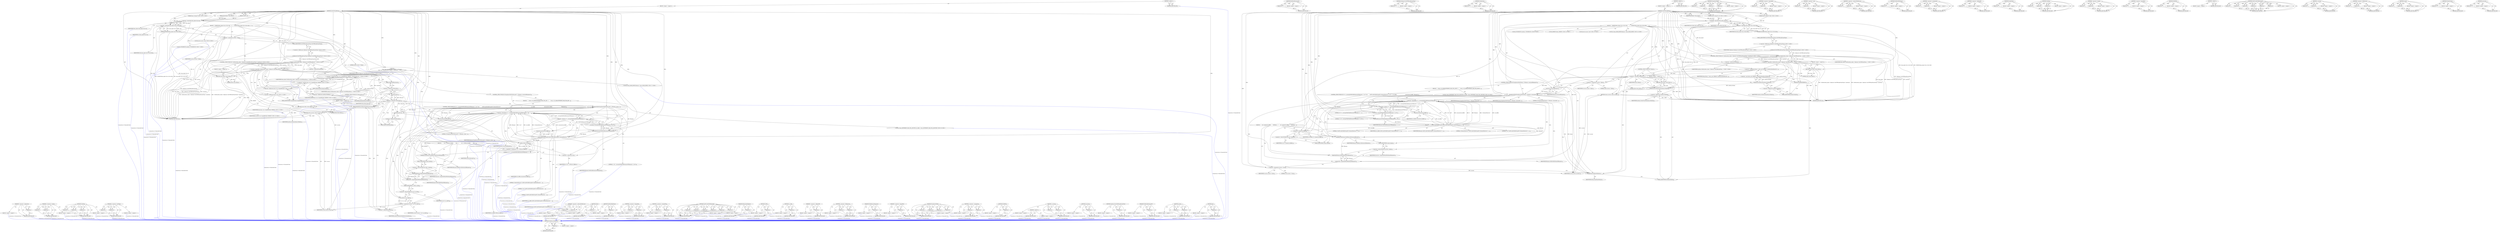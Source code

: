 digraph "get" {
vulnerable_232 [label=<(METHOD,PathRemoveExtension)>];
vulnerable_233 [label=<(PARAM,p1)>];
vulnerable_234 [label=<(BLOCK,&lt;empty&gt;,&lt;empty&gt;)>];
vulnerable_235 [label=<(METHOD_RETURN,ANY)>];
vulnerable_209 [label=<(METHOD,PathFindExtensionW)>];
vulnerable_210 [label=<(PARAM,p1)>];
vulnerable_211 [label=<(BLOCK,&lt;empty&gt;,&lt;empty&gt;)>];
vulnerable_212 [label=<(METHOD_RETURN,ANY)>];
vulnerable_161 [label=<(METHOD,Clipboard.GetCFHDropFormatType)>];
vulnerable_162 [label=<(PARAM,p1)>];
vulnerable_163 [label=<(BLOCK,&lt;empty&gt;,&lt;empty&gt;)>];
vulnerable_164 [label=<(METHOD_RETURN,ANY)>];
vulnerable_184 [label=<(METHOD,GlobalLock)>];
vulnerable_185 [label=<(PARAM,p1)>];
vulnerable_186 [label=<(BLOCK,&lt;empty&gt;,&lt;empty&gt;)>];
vulnerable_187 [label=<(METHOD_RETURN,ANY)>];
vulnerable_6 [label=<(METHOD,&lt;global&gt;)<SUB>1</SUB>>];
vulnerable_7 [label=<(BLOCK,&lt;empty&gt;,&lt;empty&gt;)<SUB>1</SUB>>];
vulnerable_8 [label=<(METHOD,GetUrlFromHDrop)<SUB>1</SUB>>];
vulnerable_9 [label=<(PARAM,IDataObject* data_object)<SUB>1</SUB>>];
vulnerable_10 [label="<(PARAM,base::string16* url)<SUB>2</SUB>>"];
vulnerable_11 [label="<(PARAM,base::string16* title)<SUB>3</SUB>>"];
vulnerable_12 [label=<(BLOCK,{
   DCHECK(data_object &amp;&amp; url &amp;&amp; title);
 
   ...,{
   DCHECK(data_object &amp;&amp; url &amp;&amp; title);
 
   ...)<SUB>3</SUB>>];
vulnerable_13 [label=<(DCHECK,DCHECK(data_object &amp;&amp; url &amp;&amp; title))<SUB>4</SUB>>];
vulnerable_14 [label=<(&lt;operator&gt;.logicalAnd,data_object &amp;&amp; url &amp;&amp; title)<SUB>4</SUB>>];
vulnerable_15 [label=<(&lt;operator&gt;.logicalAnd,data_object &amp;&amp; url)<SUB>4</SUB>>];
vulnerable_16 [label=<(IDENTIFIER,data_object,data_object &amp;&amp; url)<SUB>4</SUB>>];
vulnerable_17 [label=<(IDENTIFIER,url,data_object &amp;&amp; url)<SUB>4</SUB>>];
vulnerable_18 [label=<(IDENTIFIER,title,data_object &amp;&amp; url &amp;&amp; title)<SUB>4</SUB>>];
vulnerable_19 [label="<(LOCAL,STGMEDIUM medium: STGMEDIUM)<SUB>6</SUB>>"];
vulnerable_20 [label="<(CONTROL_STRUCTURE,IF,if (!GetData(data_object, Clipboard::GetCFHDropFormatType(), &amp;medium)))<SUB>7</SUB>>"];
vulnerable_21 [label="<(&lt;operator&gt;.logicalNot,!GetData(data_object, Clipboard::GetCFHDropForm...)<SUB>7</SUB>>"];
vulnerable_22 [label="<(GetData,GetData(data_object, Clipboard::GetCFHDropForma...)<SUB>7</SUB>>"];
vulnerable_23 [label="<(IDENTIFIER,data_object,GetData(data_object, Clipboard::GetCFHDropForma...)<SUB>7</SUB>>"];
vulnerable_24 [label="<(Clipboard.GetCFHDropFormatType,Clipboard::GetCFHDropFormatType())<SUB>7</SUB>>"];
vulnerable_25 [label="<(&lt;operator&gt;.fieldAccess,Clipboard::GetCFHDropFormatType)<SUB>7</SUB>>"];
vulnerable_26 [label="<(IDENTIFIER,Clipboard,Clipboard::GetCFHDropFormatType())<SUB>7</SUB>>"];
vulnerable_27 [label=<(FIELD_IDENTIFIER,GetCFHDropFormatType,GetCFHDropFormatType)<SUB>7</SUB>>];
vulnerable_28 [label=<(&lt;operator&gt;.addressOf,&amp;medium)<SUB>7</SUB>>];
vulnerable_29 [label="<(IDENTIFIER,medium,GetData(data_object, Clipboard::GetCFHDropForma...)<SUB>7</SUB>>"];
vulnerable_30 [label=<(BLOCK,&lt;empty&gt;,&lt;empty&gt;)<SUB>8</SUB>>];
vulnerable_31 [label=<(RETURN,return false;,return false;)<SUB>8</SUB>>];
vulnerable_32 [label=<(LITERAL,false,return false;)<SUB>8</SUB>>];
vulnerable_33 [label="<(LOCAL,HDROP hdrop: HDROP)<SUB>10</SUB>>"];
vulnerable_34 [label=<(&lt;operator&gt;.assignment,hdrop = static_cast&lt;HDROP&gt;(GlobalLock(medium.hG...)<SUB>10</SUB>>];
vulnerable_35 [label=<(IDENTIFIER,hdrop,hdrop = static_cast&lt;HDROP&gt;(GlobalLock(medium.hG...)<SUB>10</SUB>>];
vulnerable_36 [label=<(&lt;operator&gt;.cast,static_cast&lt;HDROP&gt;(GlobalLock(medium.hGlobal)))<SUB>10</SUB>>];
vulnerable_37 [label=<(UNKNOWN,HDROP,HDROP)<SUB>10</SUB>>];
vulnerable_38 [label=<(GlobalLock,GlobalLock(medium.hGlobal))<SUB>10</SUB>>];
vulnerable_39 [label=<(&lt;operator&gt;.fieldAccess,medium.hGlobal)<SUB>10</SUB>>];
vulnerable_40 [label=<(IDENTIFIER,medium,GlobalLock(medium.hGlobal))<SUB>10</SUB>>];
vulnerable_41 [label=<(FIELD_IDENTIFIER,hGlobal,hGlobal)<SUB>10</SUB>>];
vulnerable_42 [label=<(CONTROL_STRUCTURE,IF,if (!hdrop))<SUB>11</SUB>>];
vulnerable_43 [label=<(&lt;operator&gt;.logicalNot,!hdrop)<SUB>11</SUB>>];
vulnerable_44 [label=<(IDENTIFIER,hdrop,!hdrop)<SUB>11</SUB>>];
vulnerable_45 [label=<(BLOCK,&lt;empty&gt;,&lt;empty&gt;)<SUB>12</SUB>>];
vulnerable_46 [label=<(RETURN,return false;,return false;)<SUB>12</SUB>>];
vulnerable_47 [label=<(LITERAL,false,return false;)<SUB>12</SUB>>];
vulnerable_48 [label="<(LOCAL,bool success: bool)<SUB>13</SUB>>"];
vulnerable_49 [label=<(&lt;operator&gt;.assignment,success = false)<SUB>13</SUB>>];
vulnerable_50 [label=<(IDENTIFIER,success,success = false)<SUB>13</SUB>>];
vulnerable_51 [label=<(LITERAL,false,success = false)<SUB>13</SUB>>];
vulnerable_52 [label="<(LOCAL,wchar_t[MAX_PATH] filename: wchar_t[MAX_PATH])<SUB>14</SUB>>"];
vulnerable_53 [label=<(CONTROL_STRUCTURE,IF,if (DragQueryFileW(hdrop, 0, filename, arraysize(filename))))<SUB>15</SUB>>];
vulnerable_54 [label=<(DragQueryFileW,DragQueryFileW(hdrop, 0, filename, arraysize(fi...)<SUB>15</SUB>>];
vulnerable_55 [label=<(IDENTIFIER,hdrop,DragQueryFileW(hdrop, 0, filename, arraysize(fi...)<SUB>15</SUB>>];
vulnerable_56 [label=<(LITERAL,0,DragQueryFileW(hdrop, 0, filename, arraysize(fi...)<SUB>15</SUB>>];
vulnerable_57 [label=<(IDENTIFIER,filename,DragQueryFileW(hdrop, 0, filename, arraysize(fi...)<SUB>15</SUB>>];
vulnerable_58 [label=<(arraysize,arraysize(filename))<SUB>15</SUB>>];
vulnerable_59 [label=<(IDENTIFIER,filename,arraysize(filename))<SUB>15</SUB>>];
vulnerable_60 [label=<(BLOCK,{
    wchar_t url_buffer[INTERNET_MAX_URL_LENGT...,{
    wchar_t url_buffer[INTERNET_MAX_URL_LENGT...)<SUB>15</SUB>>];
vulnerable_61 [label="<(LOCAL,wchar_t[INTERNET_MAX_URL_LENGTH] url_buffer: wchar_t[INTERNET_MAX_URL_LENGTH])<SUB>16</SUB>>"];
vulnerable_62 [label=<(CONTROL_STRUCTURE,IF,if (0 == _wcsicmp(PathFindExtensionW(filename), L&quot;.url&quot;) &amp;&amp;
        GetPrivateProfileStringW(L&quot;InternetShortcut&quot;, L&quot;url&quot;, 0, url_buffer,
                                 arraysize(url_buffer), filename)))<SUB>17</SUB>>];
vulnerable_63 [label=<(&lt;operator&gt;.logicalAnd,0 == _wcsicmp(PathFindExtensionW(filename), L&quot;....)<SUB>17</SUB>>];
vulnerable_64 [label=<(&lt;operator&gt;.equals,0 == _wcsicmp(PathFindExtensionW(filename), L&quot;....)<SUB>17</SUB>>];
vulnerable_65 [label=<(LITERAL,0,0 == _wcsicmp(PathFindExtensionW(filename), L&quot;....)<SUB>17</SUB>>];
vulnerable_66 [label=<(_wcsicmp,_wcsicmp(PathFindExtensionW(filename), L&quot;.url&quot;))<SUB>17</SUB>>];
vulnerable_67 [label=<(PathFindExtensionW,PathFindExtensionW(filename))<SUB>17</SUB>>];
vulnerable_68 [label=<(IDENTIFIER,filename,PathFindExtensionW(filename))<SUB>17</SUB>>];
vulnerable_69 [label=<(LITERAL,L&quot;.url&quot;,_wcsicmp(PathFindExtensionW(filename), L&quot;.url&quot;))<SUB>17</SUB>>];
vulnerable_70 [label=<(GetPrivateProfileStringW,GetPrivateProfileStringW(L&quot;InternetShortcut&quot;, L...)<SUB>18</SUB>>];
vulnerable_71 [label=<(LITERAL,L&quot;InternetShortcut&quot;,GetPrivateProfileStringW(L&quot;InternetShortcut&quot;, L...)<SUB>18</SUB>>];
vulnerable_72 [label=<(LITERAL,L&quot;url&quot;,GetPrivateProfileStringW(L&quot;InternetShortcut&quot;, L...)<SUB>18</SUB>>];
vulnerable_73 [label=<(LITERAL,0,GetPrivateProfileStringW(L&quot;InternetShortcut&quot;, L...)<SUB>18</SUB>>];
vulnerable_74 [label=<(IDENTIFIER,url_buffer,GetPrivateProfileStringW(L&quot;InternetShortcut&quot;, L...)<SUB>18</SUB>>];
vulnerable_75 [label=<(arraysize,arraysize(url_buffer))<SUB>19</SUB>>];
vulnerable_76 [label=<(IDENTIFIER,url_buffer,arraysize(url_buffer))<SUB>19</SUB>>];
vulnerable_77 [label=<(IDENTIFIER,filename,GetPrivateProfileStringW(L&quot;InternetShortcut&quot;, L...)<SUB>19</SUB>>];
vulnerable_78 [label=<(BLOCK,{
      url-&gt;assign(url_buffer);
      PathRemo...,{
      url-&gt;assign(url_buffer);
      PathRemo...)<SUB>19</SUB>>];
vulnerable_79 [label=<(assign,url-&gt;assign(url_buffer))<SUB>20</SUB>>];
vulnerable_80 [label=<(&lt;operator&gt;.indirectFieldAccess,url-&gt;assign)<SUB>20</SUB>>];
vulnerable_81 [label=<(IDENTIFIER,url,url-&gt;assign(url_buffer))<SUB>20</SUB>>];
vulnerable_82 [label=<(FIELD_IDENTIFIER,assign,assign)<SUB>20</SUB>>];
vulnerable_83 [label=<(IDENTIFIER,url_buffer,url-&gt;assign(url_buffer))<SUB>20</SUB>>];
vulnerable_84 [label=<(PathRemoveExtension,PathRemoveExtension(filename))<SUB>21</SUB>>];
vulnerable_85 [label=<(IDENTIFIER,filename,PathRemoveExtension(filename))<SUB>21</SUB>>];
vulnerable_86 [label=<(assign,title-&gt;assign(PathFindFileName(filename)))<SUB>22</SUB>>];
vulnerable_87 [label=<(&lt;operator&gt;.indirectFieldAccess,title-&gt;assign)<SUB>22</SUB>>];
vulnerable_88 [label=<(IDENTIFIER,title,title-&gt;assign(PathFindFileName(filename)))<SUB>22</SUB>>];
vulnerable_89 [label=<(FIELD_IDENTIFIER,assign,assign)<SUB>22</SUB>>];
vulnerable_90 [label=<(PathFindFileName,PathFindFileName(filename))<SUB>22</SUB>>];
vulnerable_91 [label=<(IDENTIFIER,filename,PathFindFileName(filename))<SUB>22</SUB>>];
vulnerable_92 [label=<(&lt;operator&gt;.assignment,success = true)<SUB>23</SUB>>];
vulnerable_93 [label=<(IDENTIFIER,success,success = true)<SUB>23</SUB>>];
vulnerable_94 [label=<(LITERAL,true,success = true)<SUB>23</SUB>>];
vulnerable_95 [label=<(DragFinish,DragFinish(hdrop))<SUB>27</SUB>>];
vulnerable_96 [label=<(IDENTIFIER,hdrop,DragFinish(hdrop))<SUB>27</SUB>>];
vulnerable_97 [label=<(GlobalUnlock,GlobalUnlock(medium.hGlobal))<SUB>28</SUB>>];
vulnerable_98 [label=<(&lt;operator&gt;.fieldAccess,medium.hGlobal)<SUB>28</SUB>>];
vulnerable_99 [label=<(IDENTIFIER,medium,GlobalUnlock(medium.hGlobal))<SUB>28</SUB>>];
vulnerable_100 [label=<(FIELD_IDENTIFIER,hGlobal,hGlobal)<SUB>28</SUB>>];
vulnerable_101 [label=<(RETURN,return success;,return success;)<SUB>29</SUB>>];
vulnerable_102 [label=<(IDENTIFIER,success,return success;)<SUB>29</SUB>>];
vulnerable_103 [label=<(METHOD_RETURN,bool)<SUB>1</SUB>>];
vulnerable_105 [label=<(METHOD_RETURN,ANY)<SUB>1</SUB>>];
vulnerable_188 [label=<(METHOD,DragQueryFileW)>];
vulnerable_189 [label=<(PARAM,p1)>];
vulnerable_190 [label=<(PARAM,p2)>];
vulnerable_191 [label=<(PARAM,p3)>];
vulnerable_192 [label=<(PARAM,p4)>];
vulnerable_193 [label=<(BLOCK,&lt;empty&gt;,&lt;empty&gt;)>];
vulnerable_194 [label=<(METHOD_RETURN,ANY)>];
vulnerable_146 [label=<(METHOD,&lt;operator&gt;.logicalAnd)>];
vulnerable_147 [label=<(PARAM,p1)>];
vulnerable_148 [label=<(PARAM,p2)>];
vulnerable_149 [label=<(BLOCK,&lt;empty&gt;,&lt;empty&gt;)>];
vulnerable_150 [label=<(METHOD_RETURN,ANY)>];
vulnerable_179 [label=<(METHOD,&lt;operator&gt;.cast)>];
vulnerable_180 [label=<(PARAM,p1)>];
vulnerable_181 [label=<(PARAM,p2)>];
vulnerable_182 [label=<(BLOCK,&lt;empty&gt;,&lt;empty&gt;)>];
vulnerable_183 [label=<(METHOD_RETURN,ANY)>];
vulnerable_227 [label=<(METHOD,&lt;operator&gt;.indirectFieldAccess)>];
vulnerable_228 [label=<(PARAM,p1)>];
vulnerable_229 [label=<(PARAM,p2)>];
vulnerable_230 [label=<(BLOCK,&lt;empty&gt;,&lt;empty&gt;)>];
vulnerable_231 [label=<(METHOD_RETURN,ANY)>];
vulnerable_236 [label=<(METHOD,PathFindFileName)>];
vulnerable_237 [label=<(PARAM,p1)>];
vulnerable_238 [label=<(BLOCK,&lt;empty&gt;,&lt;empty&gt;)>];
vulnerable_239 [label=<(METHOD_RETURN,ANY)>];
vulnerable_174 [label=<(METHOD,&lt;operator&gt;.assignment)>];
vulnerable_175 [label=<(PARAM,p1)>];
vulnerable_176 [label=<(PARAM,p2)>];
vulnerable_177 [label=<(BLOCK,&lt;empty&gt;,&lt;empty&gt;)>];
vulnerable_178 [label=<(METHOD_RETURN,ANY)>];
vulnerable_170 [label=<(METHOD,&lt;operator&gt;.addressOf)>];
vulnerable_171 [label=<(PARAM,p1)>];
vulnerable_172 [label=<(BLOCK,&lt;empty&gt;,&lt;empty&gt;)>];
vulnerable_173 [label=<(METHOD_RETURN,ANY)>];
vulnerable_240 [label=<(METHOD,DragFinish)>];
vulnerable_241 [label=<(PARAM,p1)>];
vulnerable_242 [label=<(BLOCK,&lt;empty&gt;,&lt;empty&gt;)>];
vulnerable_243 [label=<(METHOD_RETURN,ANY)>];
vulnerable_155 [label=<(METHOD,GetData)>];
vulnerable_156 [label=<(PARAM,p1)>];
vulnerable_157 [label=<(PARAM,p2)>];
vulnerable_158 [label=<(PARAM,p3)>];
vulnerable_159 [label=<(BLOCK,&lt;empty&gt;,&lt;empty&gt;)>];
vulnerable_160 [label=<(METHOD_RETURN,ANY)>];
vulnerable_199 [label=<(METHOD,&lt;operator&gt;.equals)>];
vulnerable_200 [label=<(PARAM,p1)>];
vulnerable_201 [label=<(PARAM,p2)>];
vulnerable_202 [label=<(BLOCK,&lt;empty&gt;,&lt;empty&gt;)>];
vulnerable_203 [label=<(METHOD_RETURN,ANY)>];
vulnerable_151 [label=<(METHOD,&lt;operator&gt;.logicalNot)>];
vulnerable_152 [label=<(PARAM,p1)>];
vulnerable_153 [label=<(BLOCK,&lt;empty&gt;,&lt;empty&gt;)>];
vulnerable_154 [label=<(METHOD_RETURN,ANY)>];
vulnerable_142 [label=<(METHOD,DCHECK)>];
vulnerable_143 [label=<(PARAM,p1)>];
vulnerable_144 [label=<(BLOCK,&lt;empty&gt;,&lt;empty&gt;)>];
vulnerable_145 [label=<(METHOD_RETURN,ANY)>];
vulnerable_136 [label=<(METHOD,&lt;global&gt;)<SUB>1</SUB>>];
vulnerable_137 [label=<(BLOCK,&lt;empty&gt;,&lt;empty&gt;)>];
vulnerable_138 [label=<(METHOD_RETURN,ANY)>];
vulnerable_213 [label=<(METHOD,GetPrivateProfileStringW)>];
vulnerable_214 [label=<(PARAM,p1)>];
vulnerable_215 [label=<(PARAM,p2)>];
vulnerable_216 [label=<(PARAM,p3)>];
vulnerable_217 [label=<(PARAM,p4)>];
vulnerable_218 [label=<(PARAM,p5)>];
vulnerable_219 [label=<(PARAM,p6)>];
vulnerable_220 [label=<(BLOCK,&lt;empty&gt;,&lt;empty&gt;)>];
vulnerable_221 [label=<(METHOD_RETURN,ANY)>];
vulnerable_204 [label=<(METHOD,_wcsicmp)>];
vulnerable_205 [label=<(PARAM,p1)>];
vulnerable_206 [label=<(PARAM,p2)>];
vulnerable_207 [label=<(BLOCK,&lt;empty&gt;,&lt;empty&gt;)>];
vulnerable_208 [label=<(METHOD_RETURN,ANY)>];
vulnerable_165 [label=<(METHOD,&lt;operator&gt;.fieldAccess)>];
vulnerable_166 [label=<(PARAM,p1)>];
vulnerable_167 [label=<(PARAM,p2)>];
vulnerable_168 [label=<(BLOCK,&lt;empty&gt;,&lt;empty&gt;)>];
vulnerable_169 [label=<(METHOD_RETURN,ANY)>];
vulnerable_222 [label=<(METHOD,assign)>];
vulnerable_223 [label=<(PARAM,p1)>];
vulnerable_224 [label=<(PARAM,p2)>];
vulnerable_225 [label=<(BLOCK,&lt;empty&gt;,&lt;empty&gt;)>];
vulnerable_226 [label=<(METHOD_RETURN,ANY)>];
vulnerable_244 [label=<(METHOD,GlobalUnlock)>];
vulnerable_245 [label=<(PARAM,p1)>];
vulnerable_246 [label=<(BLOCK,&lt;empty&gt;,&lt;empty&gt;)>];
vulnerable_247 [label=<(METHOD_RETURN,ANY)>];
vulnerable_195 [label=<(METHOD,arraysize)>];
vulnerable_196 [label=<(PARAM,p1)>];
vulnerable_197 [label=<(BLOCK,&lt;empty&gt;,&lt;empty&gt;)>];
vulnerable_198 [label=<(METHOD_RETURN,ANY)>];
fixed_243 [label=<(METHOD,&lt;operator&gt;.indirection)>];
fixed_244 [label=<(PARAM,p1)>];
fixed_245 [label=<(BLOCK,&lt;empty&gt;,&lt;empty&gt;)>];
fixed_246 [label=<(METHOD_RETURN,ANY)>];
fixed_220 [label=<(METHOD,&lt;operator&gt;.equals)>];
fixed_221 [label=<(PARAM,p1)>];
fixed_222 [label=<(PARAM,p2)>];
fixed_223 [label=<(BLOCK,&lt;empty&gt;,&lt;empty&gt;)>];
fixed_224 [label=<(METHOD_RETURN,ANY)>];
fixed_172 [label=<(METHOD,GetData)>];
fixed_173 [label=<(PARAM,p1)>];
fixed_174 [label=<(PARAM,p2)>];
fixed_175 [label=<(PARAM,p3)>];
fixed_176 [label=<(BLOCK,&lt;empty&gt;,&lt;empty&gt;)>];
fixed_177 [label=<(METHOD_RETURN,ANY)>];
fixed_196 [label=<(METHOD,&lt;operator&gt;.lessThan)>];
fixed_197 [label=<(PARAM,p1)>];
fixed_198 [label=<(PARAM,p2)>];
fixed_199 [label=<(BLOCK,&lt;empty&gt;,&lt;empty&gt;)>];
fixed_200 [label=<(METHOD_RETURN,ANY)>];
fixed_6 [label=<(METHOD,&lt;global&gt;)<SUB>1</SUB>>];
fixed_7 [label=<(BLOCK,&lt;empty&gt;,&lt;empty&gt;)<SUB>1</SUB>>];
fixed_8 [label=<(METHOD,GetUrlFromHDrop)<SUB>1</SUB>>];
fixed_9 [label=<(PARAM,IDataObject* data_object)<SUB>1</SUB>>];
fixed_10 [label=<(PARAM,GURL* url)<SUB>2</SUB>>];
fixed_11 [label="<(PARAM,base::string16* title)<SUB>3</SUB>>"];
fixed_12 [label=<(BLOCK,{
   DCHECK(data_object &amp;&amp; url &amp;&amp; title);
 
  b...,{
   DCHECK(data_object &amp;&amp; url &amp;&amp; title);
 
  b...)<SUB>3</SUB>>];
fixed_13 [label=<(DCHECK,DCHECK(data_object &amp;&amp; url &amp;&amp; title))<SUB>4</SUB>>];
fixed_14 [label=<(&lt;operator&gt;.logicalAnd,data_object &amp;&amp; url &amp;&amp; title)<SUB>4</SUB>>];
fixed_15 [label=<(&lt;operator&gt;.logicalAnd,data_object &amp;&amp; url)<SUB>4</SUB>>];
fixed_16 [label=<(IDENTIFIER,data_object,data_object &amp;&amp; url)<SUB>4</SUB>>];
fixed_17 [label=<(IDENTIFIER,url,data_object &amp;&amp; url)<SUB>4</SUB>>];
fixed_18 [label=<(IDENTIFIER,title,data_object &amp;&amp; url &amp;&amp; title)<SUB>4</SUB>>];
fixed_19 [label="<(LOCAL,bool success: bool)<SUB>6</SUB>>"];
fixed_20 [label=<(&lt;operator&gt;.assignment,success = false)<SUB>6</SUB>>];
fixed_21 [label=<(IDENTIFIER,success,success = false)<SUB>6</SUB>>];
fixed_22 [label=<(LITERAL,false,success = false)<SUB>6</SUB>>];
fixed_23 [label="<(LOCAL,STGMEDIUM medium: STGMEDIUM)<SUB>7</SUB>>"];
fixed_24 [label="<(CONTROL_STRUCTURE,IF,if (!GetData(data_object, Clipboard::GetCFHDropFormatType(), &amp;medium)))<SUB>8</SUB>>"];
fixed_25 [label="<(&lt;operator&gt;.logicalNot,!GetData(data_object, Clipboard::GetCFHDropForm...)<SUB>8</SUB>>"];
fixed_26 [label="<(GetData,GetData(data_object, Clipboard::GetCFHDropForma...)<SUB>8</SUB>>"];
fixed_27 [label="<(IDENTIFIER,data_object,GetData(data_object, Clipboard::GetCFHDropForma...)<SUB>8</SUB>>"];
fixed_28 [label="<(Clipboard.GetCFHDropFormatType,Clipboard::GetCFHDropFormatType())<SUB>8</SUB>>"];
fixed_29 [label="<(&lt;operator&gt;.fieldAccess,Clipboard::GetCFHDropFormatType)<SUB>8</SUB>>"];
fixed_30 [label="<(IDENTIFIER,Clipboard,Clipboard::GetCFHDropFormatType())<SUB>8</SUB>>"];
fixed_31 [label=<(FIELD_IDENTIFIER,GetCFHDropFormatType,GetCFHDropFormatType)<SUB>8</SUB>>];
fixed_32 [label=<(&lt;operator&gt;.addressOf,&amp;medium)<SUB>8</SUB>>];
fixed_33 [label="<(IDENTIFIER,medium,GetData(data_object, Clipboard::GetCFHDropForma...)<SUB>8</SUB>>"];
fixed_34 [label=<(BLOCK,&lt;empty&gt;,&lt;empty&gt;)<SUB>9</SUB>>];
fixed_35 [label=<(RETURN,return false;,return false;)<SUB>9</SUB>>];
fixed_36 [label=<(LITERAL,false,return false;)<SUB>9</SUB>>];
fixed_37 [label="<(BLOCK,{
    base::win::ScopedHGlobal&lt;HDROP&gt; hdrop(med...,{
    base::win::ScopedHGlobal&lt;HDROP&gt; hdrop(med...)<SUB>11</SUB>>"];
fixed_38 [label="<(&lt;operator&gt;.greaterThan,base::win::ScopedHGlobal&lt;HDROP&gt; hdrop(medium.hG...)<SUB>12</SUB>>"];
fixed_39 [label="<(&lt;operator&gt;.lessThan,base::win::ScopedHGlobal&lt;HDROP)<SUB>12</SUB>>"];
fixed_40 [label="<(&lt;operator&gt;.fieldAccess,base::win::ScopedHGlobal)<SUB>12</SUB>>"];
fixed_41 [label="<(&lt;operator&gt;.fieldAccess,base::win)<SUB>12</SUB>>"];
fixed_42 [label="<(IDENTIFIER,base,base::win::ScopedHGlobal&lt;HDROP)<SUB>12</SUB>>"];
fixed_43 [label="<(IDENTIFIER,win,base::win::ScopedHGlobal&lt;HDROP)<SUB>12</SUB>>"];
fixed_44 [label=<(FIELD_IDENTIFIER,ScopedHGlobal,ScopedHGlobal)<SUB>12</SUB>>];
fixed_45 [label="<(IDENTIFIER,HDROP,base::win::ScopedHGlobal&lt;HDROP)<SUB>12</SUB>>"];
fixed_46 [label=<(hdrop,hdrop(medium.hGlobal))<SUB>12</SUB>>];
fixed_47 [label=<(&lt;operator&gt;.fieldAccess,medium.hGlobal)<SUB>12</SUB>>];
fixed_48 [label=<(IDENTIFIER,medium,hdrop(medium.hGlobal))<SUB>12</SUB>>];
fixed_49 [label=<(FIELD_IDENTIFIER,hGlobal,hGlobal)<SUB>12</SUB>>];
fixed_50 [label=<(CONTROL_STRUCTURE,IF,if (!hdrop.get()))<SUB>14</SUB>>];
fixed_51 [label=<(&lt;operator&gt;.logicalNot,!hdrop.get())<SUB>14</SUB>>];
fixed_52 [label=<(get,hdrop.get())<SUB>14</SUB>>];
fixed_53 [label=<(&lt;operator&gt;.fieldAccess,hdrop.get)<SUB>14</SUB>>];
fixed_54 [label=<(IDENTIFIER,hdrop,hdrop.get())<SUB>14</SUB>>];
fixed_55 [label=<(FIELD_IDENTIFIER,get,get)<SUB>14</SUB>>];
fixed_56 [label=<(BLOCK,&lt;empty&gt;,&lt;empty&gt;)<SUB>15</SUB>>];
fixed_57 [label=<(RETURN,return false;,return false;)<SUB>15</SUB>>];
fixed_58 [label=<(LITERAL,false,return false;)<SUB>15</SUB>>];
fixed_59 [label="<(LOCAL,wchar_t[MAX_PATH] filename: wchar_t[MAX_PATH])<SUB>17</SUB>>"];
fixed_60 [label=<(CONTROL_STRUCTURE,IF,if (DragQueryFileW(hdrop.get(), 0, filename, arraysize(filename))))<SUB>18</SUB>>];
fixed_61 [label=<(DragQueryFileW,DragQueryFileW(hdrop.get(), 0, filename, arrays...)<SUB>18</SUB>>];
fixed_62 [label=<(get,hdrop.get())<SUB>18</SUB>>];
fixed_63 [label=<(&lt;operator&gt;.fieldAccess,hdrop.get)<SUB>18</SUB>>];
fixed_64 [label=<(IDENTIFIER,hdrop,hdrop.get())<SUB>18</SUB>>];
fixed_65 [label=<(FIELD_IDENTIFIER,get,get)<SUB>18</SUB>>];
fixed_66 [label=<(LITERAL,0,DragQueryFileW(hdrop.get(), 0, filename, arrays...)<SUB>18</SUB>>];
fixed_67 [label=<(IDENTIFIER,filename,DragQueryFileW(hdrop.get(), 0, filename, arrays...)<SUB>18</SUB>>];
fixed_68 [label=<(arraysize,arraysize(filename))<SUB>18</SUB>>];
fixed_69 [label=<(IDENTIFIER,filename,arraysize(filename))<SUB>18</SUB>>];
fixed_70 [label=<(BLOCK,{
      wchar_t url_buffer[INTERNET_MAX_URL_LEN...,{
      wchar_t url_buffer[INTERNET_MAX_URL_LEN...)<SUB>18</SUB>>];
fixed_71 [label="<(LOCAL,wchar_t[INTERNET_MAX_URL_LENGTH] url_buffer: wchar_t[INTERNET_MAX_URL_LENGTH])<SUB>19</SUB>>"];
fixed_72 [label=<(CONTROL_STRUCTURE,IF,if (0 == _wcsicmp(PathFindExtensionW(filename), L&quot;.url&quot;) &amp;&amp;
          GetPrivateProfileStringW(L&quot;InternetShortcut&quot;,
                                   L&quot;url&quot;,
                                   0,
                                   url_buffer,
                                   arraysize(url_buffer),
                                   filename)))<SUB>20</SUB>>];
fixed_73 [label=<(&lt;operator&gt;.logicalAnd,0 == _wcsicmp(PathFindExtensionW(filename), L&quot;....)<SUB>20</SUB>>];
fixed_74 [label=<(&lt;operator&gt;.equals,0 == _wcsicmp(PathFindExtensionW(filename), L&quot;....)<SUB>20</SUB>>];
fixed_75 [label=<(LITERAL,0,0 == _wcsicmp(PathFindExtensionW(filename), L&quot;....)<SUB>20</SUB>>];
fixed_76 [label=<(_wcsicmp,_wcsicmp(PathFindExtensionW(filename), L&quot;.url&quot;))<SUB>20</SUB>>];
fixed_77 [label=<(PathFindExtensionW,PathFindExtensionW(filename))<SUB>20</SUB>>];
fixed_78 [label=<(IDENTIFIER,filename,PathFindExtensionW(filename))<SUB>20</SUB>>];
fixed_79 [label=<(LITERAL,L&quot;.url&quot;,_wcsicmp(PathFindExtensionW(filename), L&quot;.url&quot;))<SUB>20</SUB>>];
fixed_80 [label=<(GetPrivateProfileStringW,GetPrivateProfileStringW(L&quot;InternetShortcut&quot;,
 ...)<SUB>21</SUB>>];
fixed_81 [label=<(LITERAL,L&quot;InternetShortcut&quot;,GetPrivateProfileStringW(L&quot;InternetShortcut&quot;,
 ...)<SUB>21</SUB>>];
fixed_82 [label=<(LITERAL,L&quot;url&quot;,GetPrivateProfileStringW(L&quot;InternetShortcut&quot;,
 ...)<SUB>22</SUB>>];
fixed_83 [label=<(LITERAL,0,GetPrivateProfileStringW(L&quot;InternetShortcut&quot;,
 ...)<SUB>23</SUB>>];
fixed_84 [label=<(IDENTIFIER,url_buffer,GetPrivateProfileStringW(L&quot;InternetShortcut&quot;,
 ...)<SUB>24</SUB>>];
fixed_85 [label=<(arraysize,arraysize(url_buffer))<SUB>25</SUB>>];
fixed_86 [label=<(IDENTIFIER,url_buffer,arraysize(url_buffer))<SUB>25</SUB>>];
fixed_87 [label=<(IDENTIFIER,filename,GetPrivateProfileStringW(L&quot;InternetShortcut&quot;,
 ...)<SUB>26</SUB>>];
fixed_88 [label=<(BLOCK,{
        *url = GURL(url_buffer);
        Path...,{
        *url = GURL(url_buffer);
        Path...)<SUB>26</SUB>>];
fixed_89 [label=<(&lt;operator&gt;.assignment,*url = GURL(url_buffer))<SUB>27</SUB>>];
fixed_90 [label=<(&lt;operator&gt;.indirection,*url)<SUB>27</SUB>>];
fixed_91 [label=<(IDENTIFIER,url,*url = GURL(url_buffer))<SUB>27</SUB>>];
fixed_92 [label=<(GURL,GURL(url_buffer))<SUB>27</SUB>>];
fixed_93 [label=<(IDENTIFIER,url_buffer,GURL(url_buffer))<SUB>27</SUB>>];
fixed_94 [label=<(PathRemoveExtension,PathRemoveExtension(filename))<SUB>28</SUB>>];
fixed_95 [label=<(IDENTIFIER,filename,PathRemoveExtension(filename))<SUB>28</SUB>>];
fixed_96 [label=<(assign,title-&gt;assign(PathFindFileName(filename)))<SUB>29</SUB>>];
fixed_97 [label=<(&lt;operator&gt;.indirectFieldAccess,title-&gt;assign)<SUB>29</SUB>>];
fixed_98 [label=<(IDENTIFIER,title,title-&gt;assign(PathFindFileName(filename)))<SUB>29</SUB>>];
fixed_99 [label=<(FIELD_IDENTIFIER,assign,assign)<SUB>29</SUB>>];
fixed_100 [label=<(PathFindFileName,PathFindFileName(filename))<SUB>29</SUB>>];
fixed_101 [label=<(IDENTIFIER,filename,PathFindFileName(filename))<SUB>29</SUB>>];
fixed_102 [label=<(&lt;operator&gt;.assignment,success = url-&gt;is_valid())<SUB>30</SUB>>];
fixed_103 [label=<(IDENTIFIER,success,success = url-&gt;is_valid())<SUB>30</SUB>>];
fixed_104 [label=<(is_valid,url-&gt;is_valid())<SUB>30</SUB>>];
fixed_105 [label=<(&lt;operator&gt;.indirectFieldAccess,url-&gt;is_valid)<SUB>30</SUB>>];
fixed_106 [label=<(IDENTIFIER,url,url-&gt;is_valid())<SUB>30</SUB>>];
fixed_107 [label=<(FIELD_IDENTIFIER,is_valid,is_valid)<SUB>30</SUB>>];
fixed_108 [label=<(ReleaseStgMedium,ReleaseStgMedium(&amp;medium))<SUB>35</SUB>>];
fixed_109 [label=<(&lt;operator&gt;.addressOf,&amp;medium)<SUB>35</SUB>>];
fixed_110 [label=<(IDENTIFIER,medium,ReleaseStgMedium(&amp;medium))<SUB>35</SUB>>];
fixed_111 [label=<(RETURN,return success;,return success;)<SUB>36</SUB>>];
fixed_112 [label=<(IDENTIFIER,success,return success;)<SUB>36</SUB>>];
fixed_113 [label=<(METHOD_RETURN,bool)<SUB>1</SUB>>];
fixed_115 [label=<(METHOD_RETURN,ANY)<SUB>1</SUB>>];
fixed_260 [label=<(METHOD,&lt;operator&gt;.indirectFieldAccess)>];
fixed_261 [label=<(PARAM,p1)>];
fixed_262 [label=<(PARAM,p2)>];
fixed_263 [label=<(BLOCK,&lt;empty&gt;,&lt;empty&gt;)>];
fixed_264 [label=<(METHOD_RETURN,ANY)>];
fixed_201 [label=<(METHOD,hdrop)>];
fixed_202 [label=<(PARAM,p1)>];
fixed_203 [label=<(BLOCK,&lt;empty&gt;,&lt;empty&gt;)>];
fixed_204 [label=<(METHOD_RETURN,ANY)>];
fixed_265 [label=<(METHOD,PathFindFileName)>];
fixed_266 [label=<(PARAM,p1)>];
fixed_267 [label=<(BLOCK,&lt;empty&gt;,&lt;empty&gt;)>];
fixed_268 [label=<(METHOD_RETURN,ANY)>];
fixed_158 [label=<(METHOD,&lt;operator&gt;.logicalAnd)>];
fixed_159 [label=<(PARAM,p1)>];
fixed_160 [label=<(PARAM,p2)>];
fixed_161 [label=<(BLOCK,&lt;empty&gt;,&lt;empty&gt;)>];
fixed_162 [label=<(METHOD_RETURN,ANY)>];
fixed_191 [label=<(METHOD,&lt;operator&gt;.greaterThan)>];
fixed_192 [label=<(PARAM,p1)>];
fixed_193 [label=<(PARAM,p2)>];
fixed_194 [label=<(BLOCK,&lt;empty&gt;,&lt;empty&gt;)>];
fixed_195 [label=<(METHOD_RETURN,ANY)>];
fixed_234 [label=<(METHOD,GetPrivateProfileStringW)>];
fixed_235 [label=<(PARAM,p1)>];
fixed_236 [label=<(PARAM,p2)>];
fixed_237 [label=<(PARAM,p3)>];
fixed_238 [label=<(PARAM,p4)>];
fixed_239 [label=<(PARAM,p5)>];
fixed_240 [label=<(PARAM,p6)>];
fixed_241 [label=<(BLOCK,&lt;empty&gt;,&lt;empty&gt;)>];
fixed_242 [label=<(METHOD_RETURN,ANY)>];
fixed_273 [label=<(METHOD,ReleaseStgMedium)>];
fixed_274 [label=<(PARAM,p1)>];
fixed_275 [label=<(BLOCK,&lt;empty&gt;,&lt;empty&gt;)>];
fixed_276 [label=<(METHOD_RETURN,ANY)>];
fixed_247 [label=<(METHOD,GURL)>];
fixed_248 [label=<(PARAM,p1)>];
fixed_249 [label=<(BLOCK,&lt;empty&gt;,&lt;empty&gt;)>];
fixed_250 [label=<(METHOD_RETURN,ANY)>];
fixed_269 [label=<(METHOD,is_valid)>];
fixed_270 [label=<(PARAM,p1)>];
fixed_271 [label=<(BLOCK,&lt;empty&gt;,&lt;empty&gt;)>];
fixed_272 [label=<(METHOD_RETURN,ANY)>];
fixed_187 [label=<(METHOD,&lt;operator&gt;.addressOf)>];
fixed_188 [label=<(PARAM,p1)>];
fixed_189 [label=<(BLOCK,&lt;empty&gt;,&lt;empty&gt;)>];
fixed_190 [label=<(METHOD_RETURN,ANY)>];
fixed_182 [label=<(METHOD,&lt;operator&gt;.fieldAccess)>];
fixed_183 [label=<(PARAM,p1)>];
fixed_184 [label=<(PARAM,p2)>];
fixed_185 [label=<(BLOCK,&lt;empty&gt;,&lt;empty&gt;)>];
fixed_186 [label=<(METHOD_RETURN,ANY)>];
fixed_251 [label=<(METHOD,PathRemoveExtension)>];
fixed_252 [label=<(PARAM,p1)>];
fixed_253 [label=<(BLOCK,&lt;empty&gt;,&lt;empty&gt;)>];
fixed_254 [label=<(METHOD_RETURN,ANY)>];
fixed_168 [label=<(METHOD,&lt;operator&gt;.logicalNot)>];
fixed_169 [label=<(PARAM,p1)>];
fixed_170 [label=<(BLOCK,&lt;empty&gt;,&lt;empty&gt;)>];
fixed_171 [label=<(METHOD_RETURN,ANY)>];
fixed_209 [label=<(METHOD,DragQueryFileW)>];
fixed_210 [label=<(PARAM,p1)>];
fixed_211 [label=<(PARAM,p2)>];
fixed_212 [label=<(PARAM,p3)>];
fixed_213 [label=<(PARAM,p4)>];
fixed_214 [label=<(BLOCK,&lt;empty&gt;,&lt;empty&gt;)>];
fixed_215 [label=<(METHOD_RETURN,ANY)>];
fixed_163 [label=<(METHOD,&lt;operator&gt;.assignment)>];
fixed_164 [label=<(PARAM,p1)>];
fixed_165 [label=<(PARAM,p2)>];
fixed_166 [label=<(BLOCK,&lt;empty&gt;,&lt;empty&gt;)>];
fixed_167 [label=<(METHOD_RETURN,ANY)>];
fixed_154 [label=<(METHOD,DCHECK)>];
fixed_155 [label=<(PARAM,p1)>];
fixed_156 [label=<(BLOCK,&lt;empty&gt;,&lt;empty&gt;)>];
fixed_157 [label=<(METHOD_RETURN,ANY)>];
fixed_148 [label=<(METHOD,&lt;global&gt;)<SUB>1</SUB>>];
fixed_149 [label=<(BLOCK,&lt;empty&gt;,&lt;empty&gt;)>];
fixed_150 [label=<(METHOD_RETURN,ANY)>];
fixed_225 [label=<(METHOD,_wcsicmp)>];
fixed_226 [label=<(PARAM,p1)>];
fixed_227 [label=<(PARAM,p2)>];
fixed_228 [label=<(BLOCK,&lt;empty&gt;,&lt;empty&gt;)>];
fixed_229 [label=<(METHOD_RETURN,ANY)>];
fixed_216 [label=<(METHOD,arraysize)>];
fixed_217 [label=<(PARAM,p1)>];
fixed_218 [label=<(BLOCK,&lt;empty&gt;,&lt;empty&gt;)>];
fixed_219 [label=<(METHOD_RETURN,ANY)>];
fixed_178 [label=<(METHOD,Clipboard.GetCFHDropFormatType)>];
fixed_179 [label=<(PARAM,p1)>];
fixed_180 [label=<(BLOCK,&lt;empty&gt;,&lt;empty&gt;)>];
fixed_181 [label=<(METHOD_RETURN,ANY)>];
fixed_230 [label=<(METHOD,PathFindExtensionW)>];
fixed_231 [label=<(PARAM,p1)>];
fixed_232 [label=<(BLOCK,&lt;empty&gt;,&lt;empty&gt;)>];
fixed_233 [label=<(METHOD_RETURN,ANY)>];
fixed_255 [label=<(METHOD,assign)>];
fixed_256 [label=<(PARAM,p1)>];
fixed_257 [label=<(PARAM,p2)>];
fixed_258 [label=<(BLOCK,&lt;empty&gt;,&lt;empty&gt;)>];
fixed_259 [label=<(METHOD_RETURN,ANY)>];
fixed_205 [label=<(METHOD,get)>];
fixed_206 [label=<(PARAM,p1)>];
fixed_207 [label=<(BLOCK,&lt;empty&gt;,&lt;empty&gt;)>];
fixed_208 [label=<(METHOD_RETURN,ANY)>];
vulnerable_232 -> vulnerable_233  [key=0, label="AST: "];
vulnerable_232 -> vulnerable_233  [key=1, label="DDG: "];
vulnerable_232 -> vulnerable_234  [key=0, label="AST: "];
vulnerable_232 -> vulnerable_235  [key=0, label="AST: "];
vulnerable_232 -> vulnerable_235  [key=1, label="CFG: "];
vulnerable_233 -> vulnerable_235  [key=0, label="DDG: p1"];
vulnerable_209 -> vulnerable_210  [key=0, label="AST: "];
vulnerable_209 -> vulnerable_210  [key=1, label="DDG: "];
vulnerable_209 -> vulnerable_211  [key=0, label="AST: "];
vulnerable_209 -> vulnerable_212  [key=0, label="AST: "];
vulnerable_209 -> vulnerable_212  [key=1, label="CFG: "];
vulnerable_210 -> vulnerable_212  [key=0, label="DDG: p1"];
vulnerable_161 -> vulnerable_162  [key=0, label="AST: "];
vulnerable_161 -> vulnerable_162  [key=1, label="DDG: "];
vulnerable_161 -> vulnerable_163  [key=0, label="AST: "];
vulnerable_161 -> vulnerable_164  [key=0, label="AST: "];
vulnerable_161 -> vulnerable_164  [key=1, label="CFG: "];
vulnerable_162 -> vulnerable_164  [key=0, label="DDG: p1"];
vulnerable_184 -> vulnerable_185  [key=0, label="AST: "];
vulnerable_184 -> vulnerable_185  [key=1, label="DDG: "];
vulnerable_184 -> vulnerable_186  [key=0, label="AST: "];
vulnerable_184 -> vulnerable_187  [key=0, label="AST: "];
vulnerable_184 -> vulnerable_187  [key=1, label="CFG: "];
vulnerable_185 -> vulnerable_187  [key=0, label="DDG: p1"];
vulnerable_6 -> vulnerable_7  [key=0, label="AST: "];
vulnerable_6 -> vulnerable_105  [key=0, label="AST: "];
vulnerable_6 -> vulnerable_105  [key=1, label="CFG: "];
vulnerable_7 -> vulnerable_8  [key=0, label="AST: "];
vulnerable_8 -> vulnerable_9  [key=0, label="AST: "];
vulnerable_8 -> vulnerable_9  [key=1, label="DDG: "];
vulnerable_8 -> vulnerable_10  [key=0, label="AST: "];
vulnerable_8 -> vulnerable_10  [key=1, label="DDG: "];
vulnerable_8 -> vulnerable_11  [key=0, label="AST: "];
vulnerable_8 -> vulnerable_11  [key=1, label="DDG: "];
vulnerable_8 -> vulnerable_12  [key=0, label="AST: "];
vulnerable_8 -> vulnerable_103  [key=0, label="AST: "];
vulnerable_8 -> vulnerable_15  [key=0, label="CFG: "];
vulnerable_8 -> vulnerable_15  [key=1, label="DDG: "];
vulnerable_8 -> vulnerable_49  [key=0, label="DDG: "];
vulnerable_8 -> vulnerable_95  [key=0, label="DDG: "];
vulnerable_8 -> vulnerable_97  [key=0, label="DDG: "];
vulnerable_8 -> vulnerable_102  [key=0, label="DDG: "];
vulnerable_8 -> vulnerable_14  [key=0, label="DDG: "];
vulnerable_8 -> vulnerable_31  [key=0, label="DDG: "];
vulnerable_8 -> vulnerable_43  [key=0, label="DDG: "];
vulnerable_8 -> vulnerable_46  [key=0, label="DDG: "];
vulnerable_8 -> vulnerable_54  [key=0, label="DDG: "];
vulnerable_8 -> vulnerable_22  [key=0, label="DDG: "];
vulnerable_8 -> vulnerable_32  [key=0, label="DDG: "];
vulnerable_8 -> vulnerable_38  [key=0, label="DDG: "];
vulnerable_8 -> vulnerable_47  [key=0, label="DDG: "];
vulnerable_8 -> vulnerable_58  [key=0, label="DDG: "];
vulnerable_8 -> vulnerable_92  [key=0, label="DDG: "];
vulnerable_8 -> vulnerable_64  [key=0, label="DDG: "];
vulnerable_8 -> vulnerable_70  [key=0, label="DDG: "];
vulnerable_8 -> vulnerable_79  [key=0, label="DDG: "];
vulnerable_8 -> vulnerable_84  [key=0, label="DDG: "];
vulnerable_8 -> vulnerable_66  [key=0, label="DDG: "];
vulnerable_8 -> vulnerable_75  [key=0, label="DDG: "];
vulnerable_8 -> vulnerable_90  [key=0, label="DDG: "];
vulnerable_8 -> vulnerable_67  [key=0, label="DDG: "];
vulnerable_9 -> vulnerable_15  [key=0, label="DDG: data_object"];
vulnerable_10 -> vulnerable_15  [key=0, label="DDG: url"];
vulnerable_11 -> vulnerable_14  [key=0, label="DDG: title"];
vulnerable_12 -> vulnerable_13  [key=0, label="AST: "];
vulnerable_12 -> vulnerable_19  [key=0, label="AST: "];
vulnerable_12 -> vulnerable_20  [key=0, label="AST: "];
vulnerable_12 -> vulnerable_33  [key=0, label="AST: "];
vulnerable_12 -> vulnerable_34  [key=0, label="AST: "];
vulnerable_12 -> vulnerable_42  [key=0, label="AST: "];
vulnerable_12 -> vulnerable_48  [key=0, label="AST: "];
vulnerable_12 -> vulnerable_49  [key=0, label="AST: "];
vulnerable_12 -> vulnerable_52  [key=0, label="AST: "];
vulnerable_12 -> vulnerable_53  [key=0, label="AST: "];
vulnerable_12 -> vulnerable_95  [key=0, label="AST: "];
vulnerable_12 -> vulnerable_97  [key=0, label="AST: "];
vulnerable_12 -> vulnerable_101  [key=0, label="AST: "];
vulnerable_13 -> vulnerable_14  [key=0, label="AST: "];
vulnerable_13 -> vulnerable_27  [key=0, label="CFG: "];
vulnerable_13 -> vulnerable_103  [key=0, label="DDG: data_object &amp;&amp; url &amp;&amp; title"];
vulnerable_13 -> vulnerable_103  [key=1, label="DDG: DCHECK(data_object &amp;&amp; url &amp;&amp; title)"];
vulnerable_14 -> vulnerable_15  [key=0, label="AST: "];
vulnerable_14 -> vulnerable_18  [key=0, label="AST: "];
vulnerable_14 -> vulnerable_13  [key=0, label="CFG: "];
vulnerable_14 -> vulnerable_13  [key=1, label="DDG: data_object &amp;&amp; url"];
vulnerable_14 -> vulnerable_13  [key=2, label="DDG: title"];
vulnerable_14 -> vulnerable_103  [key=0, label="DDG: data_object &amp;&amp; url"];
vulnerable_14 -> vulnerable_103  [key=1, label="DDG: title"];
vulnerable_14 -> vulnerable_86  [key=0, label="DDG: title"];
vulnerable_15 -> vulnerable_16  [key=0, label="AST: "];
vulnerable_15 -> vulnerable_17  [key=0, label="AST: "];
vulnerable_15 -> vulnerable_14  [key=0, label="CFG: "];
vulnerable_15 -> vulnerable_14  [key=1, label="DDG: data_object"];
vulnerable_15 -> vulnerable_14  [key=2, label="DDG: url"];
vulnerable_15 -> vulnerable_103  [key=0, label="DDG: url"];
vulnerable_15 -> vulnerable_22  [key=0, label="DDG: data_object"];
vulnerable_15 -> vulnerable_79  [key=0, label="DDG: url"];
vulnerable_20 -> vulnerable_21  [key=0, label="AST: "];
vulnerable_20 -> vulnerable_30  [key=0, label="AST: "];
vulnerable_21 -> vulnerable_22  [key=0, label="AST: "];
vulnerable_21 -> vulnerable_31  [key=0, label="CFG: "];
vulnerable_21 -> vulnerable_31  [key=1, label="CDG: "];
vulnerable_21 -> vulnerable_37  [key=0, label="CFG: "];
vulnerable_21 -> vulnerable_37  [key=1, label="CDG: "];
vulnerable_21 -> vulnerable_103  [key=0, label="DDG: GetData(data_object, Clipboard::GetCFHDropFormatType(), &amp;medium)"];
vulnerable_21 -> vulnerable_103  [key=1, label="DDG: !GetData(data_object, Clipboard::GetCFHDropFormatType(), &amp;medium)"];
vulnerable_21 -> vulnerable_34  [key=0, label="CDG: "];
vulnerable_21 -> vulnerable_38  [key=0, label="CDG: "];
vulnerable_21 -> vulnerable_43  [key=0, label="CDG: "];
vulnerable_21 -> vulnerable_36  [key=0, label="CDG: "];
vulnerable_21 -> vulnerable_41  [key=0, label="CDG: "];
vulnerable_21 -> vulnerable_39  [key=0, label="CDG: "];
vulnerable_22 -> vulnerable_23  [key=0, label="AST: "];
vulnerable_22 -> vulnerable_24  [key=0, label="AST: "];
vulnerable_22 -> vulnerable_28  [key=0, label="AST: "];
vulnerable_22 -> vulnerable_21  [key=0, label="CFG: "];
vulnerable_22 -> vulnerable_21  [key=1, label="DDG: data_object"];
vulnerable_22 -> vulnerable_21  [key=2, label="DDG: Clipboard::GetCFHDropFormatType()"];
vulnerable_22 -> vulnerable_21  [key=3, label="DDG: &amp;medium"];
vulnerable_22 -> vulnerable_103  [key=0, label="DDG: data_object"];
vulnerable_22 -> vulnerable_103  [key=1, label="DDG: Clipboard::GetCFHDropFormatType()"];
vulnerable_22 -> vulnerable_103  [key=2, label="DDG: &amp;medium"];
vulnerable_24 -> vulnerable_25  [key=0, label="AST: "];
vulnerable_24 -> vulnerable_28  [key=0, label="CFG: "];
vulnerable_24 -> vulnerable_103  [key=0, label="DDG: Clipboard::GetCFHDropFormatType"];
vulnerable_24 -> vulnerable_22  [key=0, label="DDG: Clipboard::GetCFHDropFormatType"];
vulnerable_25 -> vulnerable_26  [key=0, label="AST: "];
vulnerable_25 -> vulnerable_27  [key=0, label="AST: "];
vulnerable_25 -> vulnerable_24  [key=0, label="CFG: "];
vulnerable_27 -> vulnerable_25  [key=0, label="CFG: "];
vulnerable_28 -> vulnerable_29  [key=0, label="AST: "];
vulnerable_28 -> vulnerable_22  [key=0, label="CFG: "];
vulnerable_30 -> vulnerable_31  [key=0, label="AST: "];
vulnerable_31 -> vulnerable_32  [key=0, label="AST: "];
vulnerable_31 -> vulnerable_103  [key=0, label="CFG: "];
vulnerable_31 -> vulnerable_103  [key=1, label="DDG: &lt;RET&gt;"];
vulnerable_32 -> vulnerable_31  [key=0, label="DDG: false"];
vulnerable_34 -> vulnerable_35  [key=0, label="AST: "];
vulnerable_34 -> vulnerable_36  [key=0, label="AST: "];
vulnerable_34 -> vulnerable_43  [key=0, label="CFG: "];
vulnerable_34 -> vulnerable_43  [key=1, label="DDG: hdrop"];
vulnerable_36 -> vulnerable_37  [key=0, label="AST: "];
vulnerable_36 -> vulnerable_38  [key=0, label="AST: "];
vulnerable_36 -> vulnerable_34  [key=0, label="CFG: "];
vulnerable_37 -> vulnerable_41  [key=0, label="CFG: "];
vulnerable_38 -> vulnerable_39  [key=0, label="AST: "];
vulnerable_38 -> vulnerable_36  [key=0, label="CFG: "];
vulnerable_38 -> vulnerable_36  [key=1, label="DDG: medium.hGlobal"];
vulnerable_38 -> vulnerable_34  [key=0, label="DDG: medium.hGlobal"];
vulnerable_38 -> vulnerable_97  [key=0, label="DDG: medium.hGlobal"];
vulnerable_39 -> vulnerable_40  [key=0, label="AST: "];
vulnerable_39 -> vulnerable_41  [key=0, label="AST: "];
vulnerable_39 -> vulnerable_38  [key=0, label="CFG: "];
vulnerable_41 -> vulnerable_39  [key=0, label="CFG: "];
vulnerable_42 -> vulnerable_43  [key=0, label="AST: "];
vulnerable_42 -> vulnerable_45  [key=0, label="AST: "];
vulnerable_43 -> vulnerable_44  [key=0, label="AST: "];
vulnerable_43 -> vulnerable_46  [key=0, label="CFG: "];
vulnerable_43 -> vulnerable_46  [key=1, label="CDG: "];
vulnerable_43 -> vulnerable_49  [key=0, label="CFG: "];
vulnerable_43 -> vulnerable_49  [key=1, label="CDG: "];
vulnerable_43 -> vulnerable_54  [key=0, label="DDG: hdrop"];
vulnerable_43 -> vulnerable_54  [key=1, label="CDG: "];
vulnerable_43 -> vulnerable_98  [key=0, label="CDG: "];
vulnerable_43 -> vulnerable_95  [key=0, label="CDG: "];
vulnerable_43 -> vulnerable_97  [key=0, label="CDG: "];
vulnerable_43 -> vulnerable_101  [key=0, label="CDG: "];
vulnerable_43 -> vulnerable_58  [key=0, label="CDG: "];
vulnerable_43 -> vulnerable_100  [key=0, label="CDG: "];
vulnerable_45 -> vulnerable_46  [key=0, label="AST: "];
vulnerable_46 -> vulnerable_47  [key=0, label="AST: "];
vulnerable_46 -> vulnerable_103  [key=0, label="CFG: "];
vulnerable_46 -> vulnerable_103  [key=1, label="DDG: &lt;RET&gt;"];
vulnerable_47 -> vulnerable_46  [key=0, label="DDG: false"];
vulnerable_49 -> vulnerable_50  [key=0, label="AST: "];
vulnerable_49 -> vulnerable_51  [key=0, label="AST: "];
vulnerable_49 -> vulnerable_58  [key=0, label="CFG: "];
vulnerable_49 -> vulnerable_102  [key=0, label="DDG: success"];
vulnerable_53 -> vulnerable_54  [key=0, label="AST: "];
vulnerable_53 -> vulnerable_60  [key=0, label="AST: "];
vulnerable_54 -> vulnerable_55  [key=0, label="AST: "];
vulnerable_54 -> vulnerable_56  [key=0, label="AST: "];
vulnerable_54 -> vulnerable_57  [key=0, label="AST: "];
vulnerable_54 -> vulnerable_58  [key=0, label="AST: "];
vulnerable_54 -> vulnerable_67  [key=0, label="CFG: "];
vulnerable_54 -> vulnerable_67  [key=1, label="DDG: filename"];
vulnerable_54 -> vulnerable_67  [key=2, label="CDG: "];
vulnerable_54 -> vulnerable_95  [key=0, label="CFG: "];
vulnerable_54 -> vulnerable_95  [key=1, label="DDG: hdrop"];
vulnerable_54 -> vulnerable_64  [key=0, label="CDG: "];
vulnerable_54 -> vulnerable_66  [key=0, label="CDG: "];
vulnerable_54 -> vulnerable_63  [key=0, label="CDG: "];
vulnerable_58 -> vulnerable_59  [key=0, label="AST: "];
vulnerable_58 -> vulnerable_54  [key=0, label="CFG: "];
vulnerable_58 -> vulnerable_54  [key=1, label="DDG: filename"];
vulnerable_60 -> vulnerable_61  [key=0, label="AST: "];
vulnerable_60 -> vulnerable_62  [key=0, label="AST: "];
vulnerable_62 -> vulnerable_63  [key=0, label="AST: "];
vulnerable_62 -> vulnerable_78  [key=0, label="AST: "];
vulnerable_63 -> vulnerable_64  [key=0, label="AST: "];
vulnerable_63 -> vulnerable_70  [key=0, label="AST: "];
vulnerable_63 -> vulnerable_82  [key=0, label="CFG: "];
vulnerable_63 -> vulnerable_82  [key=1, label="CDG: "];
vulnerable_63 -> vulnerable_95  [key=0, label="CFG: "];
vulnerable_63 -> vulnerable_89  [key=0, label="CDG: "];
vulnerable_63 -> vulnerable_84  [key=0, label="CDG: "];
vulnerable_63 -> vulnerable_92  [key=0, label="CDG: "];
vulnerable_63 -> vulnerable_87  [key=0, label="CDG: "];
vulnerable_63 -> vulnerable_90  [key=0, label="CDG: "];
vulnerable_63 -> vulnerable_79  [key=0, label="CDG: "];
vulnerable_63 -> vulnerable_80  [key=0, label="CDG: "];
vulnerable_63 -> vulnerable_86  [key=0, label="CDG: "];
vulnerable_64 -> vulnerable_65  [key=0, label="AST: "];
vulnerable_64 -> vulnerable_66  [key=0, label="AST: "];
vulnerable_64 -> vulnerable_63  [key=0, label="CFG: "];
vulnerable_64 -> vulnerable_63  [key=1, label="DDG: 0"];
vulnerable_64 -> vulnerable_63  [key=2, label="DDG: _wcsicmp(PathFindExtensionW(filename), L&quot;.url&quot;)"];
vulnerable_64 -> vulnerable_75  [key=0, label="CFG: "];
vulnerable_64 -> vulnerable_75  [key=1, label="CDG: "];
vulnerable_64 -> vulnerable_70  [key=0, label="CDG: "];
vulnerable_66 -> vulnerable_67  [key=0, label="AST: "];
vulnerable_66 -> vulnerable_69  [key=0, label="AST: "];
vulnerable_66 -> vulnerable_64  [key=0, label="CFG: "];
vulnerable_66 -> vulnerable_64  [key=1, label="DDG: PathFindExtensionW(filename)"];
vulnerable_66 -> vulnerable_64  [key=2, label="DDG: L&quot;.url&quot;"];
vulnerable_67 -> vulnerable_68  [key=0, label="AST: "];
vulnerable_67 -> vulnerable_66  [key=0, label="CFG: "];
vulnerable_67 -> vulnerable_66  [key=1, label="DDG: filename"];
vulnerable_67 -> vulnerable_70  [key=0, label="DDG: filename"];
vulnerable_67 -> vulnerable_84  [key=0, label="DDG: filename"];
vulnerable_70 -> vulnerable_71  [key=0, label="AST: "];
vulnerable_70 -> vulnerable_72  [key=0, label="AST: "];
vulnerable_70 -> vulnerable_73  [key=0, label="AST: "];
vulnerable_70 -> vulnerable_74  [key=0, label="AST: "];
vulnerable_70 -> vulnerable_75  [key=0, label="AST: "];
vulnerable_70 -> vulnerable_77  [key=0, label="AST: "];
vulnerable_70 -> vulnerable_63  [key=0, label="CFG: "];
vulnerable_70 -> vulnerable_63  [key=1, label="DDG: url_buffer"];
vulnerable_70 -> vulnerable_63  [key=2, label="DDG: filename"];
vulnerable_70 -> vulnerable_63  [key=3, label="DDG: L&quot;InternetShortcut&quot;"];
vulnerable_70 -> vulnerable_63  [key=4, label="DDG: arraysize(url_buffer)"];
vulnerable_70 -> vulnerable_63  [key=5, label="DDG: 0"];
vulnerable_70 -> vulnerable_63  [key=6, label="DDG: L&quot;url&quot;"];
vulnerable_70 -> vulnerable_79  [key=0, label="DDG: url_buffer"];
vulnerable_70 -> vulnerable_84  [key=0, label="DDG: filename"];
vulnerable_75 -> vulnerable_76  [key=0, label="AST: "];
vulnerable_75 -> vulnerable_70  [key=0, label="CFG: "];
vulnerable_75 -> vulnerable_70  [key=1, label="DDG: url_buffer"];
vulnerable_78 -> vulnerable_79  [key=0, label="AST: "];
vulnerable_78 -> vulnerable_84  [key=0, label="AST: "];
vulnerable_78 -> vulnerable_86  [key=0, label="AST: "];
vulnerable_78 -> vulnerable_92  [key=0, label="AST: "];
vulnerable_79 -> vulnerable_80  [key=0, label="AST: "];
vulnerable_79 -> vulnerable_83  [key=0, label="AST: "];
vulnerable_79 -> vulnerable_84  [key=0, label="CFG: "];
vulnerable_80 -> vulnerable_81  [key=0, label="AST: "];
vulnerable_80 -> vulnerable_82  [key=0, label="AST: "];
vulnerable_80 -> vulnerable_79  [key=0, label="CFG: "];
vulnerable_82 -> vulnerable_80  [key=0, label="CFG: "];
vulnerable_84 -> vulnerable_85  [key=0, label="AST: "];
vulnerable_84 -> vulnerable_89  [key=0, label="CFG: "];
vulnerable_84 -> vulnerable_90  [key=0, label="DDG: filename"];
vulnerable_86 -> vulnerable_87  [key=0, label="AST: "];
vulnerable_86 -> vulnerable_90  [key=0, label="AST: "];
vulnerable_86 -> vulnerable_92  [key=0, label="CFG: "];
vulnerable_87 -> vulnerable_88  [key=0, label="AST: "];
vulnerable_87 -> vulnerable_89  [key=0, label="AST: "];
vulnerable_87 -> vulnerable_90  [key=0, label="CFG: "];
vulnerable_89 -> vulnerable_87  [key=0, label="CFG: "];
vulnerable_90 -> vulnerable_91  [key=0, label="AST: "];
vulnerable_90 -> vulnerable_86  [key=0, label="CFG: "];
vulnerable_90 -> vulnerable_86  [key=1, label="DDG: filename"];
vulnerable_92 -> vulnerable_93  [key=0, label="AST: "];
vulnerable_92 -> vulnerable_94  [key=0, label="AST: "];
vulnerable_92 -> vulnerable_95  [key=0, label="CFG: "];
vulnerable_92 -> vulnerable_102  [key=0, label="DDG: success"];
vulnerable_95 -> vulnerable_96  [key=0, label="AST: "];
vulnerable_95 -> vulnerable_100  [key=0, label="CFG: "];
vulnerable_97 -> vulnerable_98  [key=0, label="AST: "];
vulnerable_97 -> vulnerable_101  [key=0, label="CFG: "];
vulnerable_98 -> vulnerable_99  [key=0, label="AST: "];
vulnerable_98 -> vulnerable_100  [key=0, label="AST: "];
vulnerable_98 -> vulnerable_97  [key=0, label="CFG: "];
vulnerable_100 -> vulnerable_98  [key=0, label="CFG: "];
vulnerable_101 -> vulnerable_102  [key=0, label="AST: "];
vulnerable_101 -> vulnerable_103  [key=0, label="CFG: "];
vulnerable_101 -> vulnerable_103  [key=1, label="DDG: &lt;RET&gt;"];
vulnerable_102 -> vulnerable_101  [key=0, label="DDG: success"];
vulnerable_188 -> vulnerable_189  [key=0, label="AST: "];
vulnerable_188 -> vulnerable_189  [key=1, label="DDG: "];
vulnerable_188 -> vulnerable_193  [key=0, label="AST: "];
vulnerable_188 -> vulnerable_190  [key=0, label="AST: "];
vulnerable_188 -> vulnerable_190  [key=1, label="DDG: "];
vulnerable_188 -> vulnerable_194  [key=0, label="AST: "];
vulnerable_188 -> vulnerable_194  [key=1, label="CFG: "];
vulnerable_188 -> vulnerable_191  [key=0, label="AST: "];
vulnerable_188 -> vulnerable_191  [key=1, label="DDG: "];
vulnerable_188 -> vulnerable_192  [key=0, label="AST: "];
vulnerable_188 -> vulnerable_192  [key=1, label="DDG: "];
vulnerable_189 -> vulnerable_194  [key=0, label="DDG: p1"];
vulnerable_190 -> vulnerable_194  [key=0, label="DDG: p2"];
vulnerable_191 -> vulnerable_194  [key=0, label="DDG: p3"];
vulnerable_192 -> vulnerable_194  [key=0, label="DDG: p4"];
vulnerable_146 -> vulnerable_147  [key=0, label="AST: "];
vulnerable_146 -> vulnerable_147  [key=1, label="DDG: "];
vulnerable_146 -> vulnerable_149  [key=0, label="AST: "];
vulnerable_146 -> vulnerable_148  [key=0, label="AST: "];
vulnerable_146 -> vulnerable_148  [key=1, label="DDG: "];
vulnerable_146 -> vulnerable_150  [key=0, label="AST: "];
vulnerable_146 -> vulnerable_150  [key=1, label="CFG: "];
vulnerable_147 -> vulnerable_150  [key=0, label="DDG: p1"];
vulnerable_148 -> vulnerable_150  [key=0, label="DDG: p2"];
vulnerable_179 -> vulnerable_180  [key=0, label="AST: "];
vulnerable_179 -> vulnerable_180  [key=1, label="DDG: "];
vulnerable_179 -> vulnerable_182  [key=0, label="AST: "];
vulnerable_179 -> vulnerable_181  [key=0, label="AST: "];
vulnerable_179 -> vulnerable_181  [key=1, label="DDG: "];
vulnerable_179 -> vulnerable_183  [key=0, label="AST: "];
vulnerable_179 -> vulnerable_183  [key=1, label="CFG: "];
vulnerable_180 -> vulnerable_183  [key=0, label="DDG: p1"];
vulnerable_181 -> vulnerable_183  [key=0, label="DDG: p2"];
vulnerable_227 -> vulnerable_228  [key=0, label="AST: "];
vulnerable_227 -> vulnerable_228  [key=1, label="DDG: "];
vulnerable_227 -> vulnerable_230  [key=0, label="AST: "];
vulnerable_227 -> vulnerable_229  [key=0, label="AST: "];
vulnerable_227 -> vulnerable_229  [key=1, label="DDG: "];
vulnerable_227 -> vulnerable_231  [key=0, label="AST: "];
vulnerable_227 -> vulnerable_231  [key=1, label="CFG: "];
vulnerable_228 -> vulnerable_231  [key=0, label="DDG: p1"];
vulnerable_229 -> vulnerable_231  [key=0, label="DDG: p2"];
vulnerable_236 -> vulnerable_237  [key=0, label="AST: "];
vulnerable_236 -> vulnerable_237  [key=1, label="DDG: "];
vulnerable_236 -> vulnerable_238  [key=0, label="AST: "];
vulnerable_236 -> vulnerable_239  [key=0, label="AST: "];
vulnerable_236 -> vulnerable_239  [key=1, label="CFG: "];
vulnerable_237 -> vulnerable_239  [key=0, label="DDG: p1"];
vulnerable_174 -> vulnerable_175  [key=0, label="AST: "];
vulnerable_174 -> vulnerable_175  [key=1, label="DDG: "];
vulnerable_174 -> vulnerable_177  [key=0, label="AST: "];
vulnerable_174 -> vulnerable_176  [key=0, label="AST: "];
vulnerable_174 -> vulnerable_176  [key=1, label="DDG: "];
vulnerable_174 -> vulnerable_178  [key=0, label="AST: "];
vulnerable_174 -> vulnerable_178  [key=1, label="CFG: "];
vulnerable_175 -> vulnerable_178  [key=0, label="DDG: p1"];
vulnerable_176 -> vulnerable_178  [key=0, label="DDG: p2"];
vulnerable_170 -> vulnerable_171  [key=0, label="AST: "];
vulnerable_170 -> vulnerable_171  [key=1, label="DDG: "];
vulnerable_170 -> vulnerable_172  [key=0, label="AST: "];
vulnerable_170 -> vulnerable_173  [key=0, label="AST: "];
vulnerable_170 -> vulnerable_173  [key=1, label="CFG: "];
vulnerable_171 -> vulnerable_173  [key=0, label="DDG: p1"];
vulnerable_240 -> vulnerable_241  [key=0, label="AST: "];
vulnerable_240 -> vulnerable_241  [key=1, label="DDG: "];
vulnerable_240 -> vulnerable_242  [key=0, label="AST: "];
vulnerable_240 -> vulnerable_243  [key=0, label="AST: "];
vulnerable_240 -> vulnerable_243  [key=1, label="CFG: "];
vulnerable_241 -> vulnerable_243  [key=0, label="DDG: p1"];
vulnerable_155 -> vulnerable_156  [key=0, label="AST: "];
vulnerable_155 -> vulnerable_156  [key=1, label="DDG: "];
vulnerable_155 -> vulnerable_159  [key=0, label="AST: "];
vulnerable_155 -> vulnerable_157  [key=0, label="AST: "];
vulnerable_155 -> vulnerable_157  [key=1, label="DDG: "];
vulnerable_155 -> vulnerable_160  [key=0, label="AST: "];
vulnerable_155 -> vulnerable_160  [key=1, label="CFG: "];
vulnerable_155 -> vulnerable_158  [key=0, label="AST: "];
vulnerable_155 -> vulnerable_158  [key=1, label="DDG: "];
vulnerable_156 -> vulnerable_160  [key=0, label="DDG: p1"];
vulnerable_157 -> vulnerable_160  [key=0, label="DDG: p2"];
vulnerable_158 -> vulnerable_160  [key=0, label="DDG: p3"];
vulnerable_199 -> vulnerable_200  [key=0, label="AST: "];
vulnerable_199 -> vulnerable_200  [key=1, label="DDG: "];
vulnerable_199 -> vulnerable_202  [key=0, label="AST: "];
vulnerable_199 -> vulnerable_201  [key=0, label="AST: "];
vulnerable_199 -> vulnerable_201  [key=1, label="DDG: "];
vulnerable_199 -> vulnerable_203  [key=0, label="AST: "];
vulnerable_199 -> vulnerable_203  [key=1, label="CFG: "];
vulnerable_200 -> vulnerable_203  [key=0, label="DDG: p1"];
vulnerable_201 -> vulnerable_203  [key=0, label="DDG: p2"];
vulnerable_151 -> vulnerable_152  [key=0, label="AST: "];
vulnerable_151 -> vulnerable_152  [key=1, label="DDG: "];
vulnerable_151 -> vulnerable_153  [key=0, label="AST: "];
vulnerable_151 -> vulnerable_154  [key=0, label="AST: "];
vulnerable_151 -> vulnerable_154  [key=1, label="CFG: "];
vulnerable_152 -> vulnerable_154  [key=0, label="DDG: p1"];
vulnerable_142 -> vulnerable_143  [key=0, label="AST: "];
vulnerable_142 -> vulnerable_143  [key=1, label="DDG: "];
vulnerable_142 -> vulnerable_144  [key=0, label="AST: "];
vulnerable_142 -> vulnerable_145  [key=0, label="AST: "];
vulnerable_142 -> vulnerable_145  [key=1, label="CFG: "];
vulnerable_143 -> vulnerable_145  [key=0, label="DDG: p1"];
vulnerable_136 -> vulnerable_137  [key=0, label="AST: "];
vulnerable_136 -> vulnerable_138  [key=0, label="AST: "];
vulnerable_136 -> vulnerable_138  [key=1, label="CFG: "];
vulnerable_213 -> vulnerable_214  [key=0, label="AST: "];
vulnerable_213 -> vulnerable_214  [key=1, label="DDG: "];
vulnerable_213 -> vulnerable_220  [key=0, label="AST: "];
vulnerable_213 -> vulnerable_215  [key=0, label="AST: "];
vulnerable_213 -> vulnerable_215  [key=1, label="DDG: "];
vulnerable_213 -> vulnerable_221  [key=0, label="AST: "];
vulnerable_213 -> vulnerable_221  [key=1, label="CFG: "];
vulnerable_213 -> vulnerable_216  [key=0, label="AST: "];
vulnerable_213 -> vulnerable_216  [key=1, label="DDG: "];
vulnerable_213 -> vulnerable_217  [key=0, label="AST: "];
vulnerable_213 -> vulnerable_217  [key=1, label="DDG: "];
vulnerable_213 -> vulnerable_218  [key=0, label="AST: "];
vulnerable_213 -> vulnerable_218  [key=1, label="DDG: "];
vulnerable_213 -> vulnerable_219  [key=0, label="AST: "];
vulnerable_213 -> vulnerable_219  [key=1, label="DDG: "];
vulnerable_214 -> vulnerable_221  [key=0, label="DDG: p1"];
vulnerable_215 -> vulnerable_221  [key=0, label="DDG: p2"];
vulnerable_216 -> vulnerable_221  [key=0, label="DDG: p3"];
vulnerable_217 -> vulnerable_221  [key=0, label="DDG: p4"];
vulnerable_218 -> vulnerable_221  [key=0, label="DDG: p5"];
vulnerable_219 -> vulnerable_221  [key=0, label="DDG: p6"];
vulnerable_204 -> vulnerable_205  [key=0, label="AST: "];
vulnerable_204 -> vulnerable_205  [key=1, label="DDG: "];
vulnerable_204 -> vulnerable_207  [key=0, label="AST: "];
vulnerable_204 -> vulnerable_206  [key=0, label="AST: "];
vulnerable_204 -> vulnerable_206  [key=1, label="DDG: "];
vulnerable_204 -> vulnerable_208  [key=0, label="AST: "];
vulnerable_204 -> vulnerable_208  [key=1, label="CFG: "];
vulnerable_205 -> vulnerable_208  [key=0, label="DDG: p1"];
vulnerable_206 -> vulnerable_208  [key=0, label="DDG: p2"];
vulnerable_165 -> vulnerable_166  [key=0, label="AST: "];
vulnerable_165 -> vulnerable_166  [key=1, label="DDG: "];
vulnerable_165 -> vulnerable_168  [key=0, label="AST: "];
vulnerable_165 -> vulnerable_167  [key=0, label="AST: "];
vulnerable_165 -> vulnerable_167  [key=1, label="DDG: "];
vulnerable_165 -> vulnerable_169  [key=0, label="AST: "];
vulnerable_165 -> vulnerable_169  [key=1, label="CFG: "];
vulnerable_166 -> vulnerable_169  [key=0, label="DDG: p1"];
vulnerable_167 -> vulnerable_169  [key=0, label="DDG: p2"];
vulnerable_222 -> vulnerable_223  [key=0, label="AST: "];
vulnerable_222 -> vulnerable_223  [key=1, label="DDG: "];
vulnerable_222 -> vulnerable_225  [key=0, label="AST: "];
vulnerable_222 -> vulnerable_224  [key=0, label="AST: "];
vulnerable_222 -> vulnerable_224  [key=1, label="DDG: "];
vulnerable_222 -> vulnerable_226  [key=0, label="AST: "];
vulnerable_222 -> vulnerable_226  [key=1, label="CFG: "];
vulnerable_223 -> vulnerable_226  [key=0, label="DDG: p1"];
vulnerable_224 -> vulnerable_226  [key=0, label="DDG: p2"];
vulnerable_244 -> vulnerable_245  [key=0, label="AST: "];
vulnerable_244 -> vulnerable_245  [key=1, label="DDG: "];
vulnerable_244 -> vulnerable_246  [key=0, label="AST: "];
vulnerable_244 -> vulnerable_247  [key=0, label="AST: "];
vulnerable_244 -> vulnerable_247  [key=1, label="CFG: "];
vulnerable_245 -> vulnerable_247  [key=0, label="DDG: p1"];
vulnerable_195 -> vulnerable_196  [key=0, label="AST: "];
vulnerable_195 -> vulnerable_196  [key=1, label="DDG: "];
vulnerable_195 -> vulnerable_197  [key=0, label="AST: "];
vulnerable_195 -> vulnerable_198  [key=0, label="AST: "];
vulnerable_195 -> vulnerable_198  [key=1, label="CFG: "];
vulnerable_196 -> vulnerable_198  [key=0, label="DDG: p1"];
fixed_243 -> fixed_244  [key=0, label="AST: "];
fixed_243 -> fixed_244  [key=1, label="DDG: "];
fixed_243 -> fixed_245  [key=0, label="AST: "];
fixed_243 -> fixed_246  [key=0, label="AST: "];
fixed_243 -> fixed_246  [key=1, label="CFG: "];
fixed_244 -> fixed_246  [key=0, label="DDG: p1"];
fixed_245 -> vulnerable_232  [color=blue, key=0, label="Connection to Vulnerable Root", penwidth="2.0", style=dashed];
fixed_246 -> vulnerable_232  [color=blue, key=0, label="Connection to Vulnerable Root", penwidth="2.0", style=dashed];
fixed_220 -> fixed_221  [key=0, label="AST: "];
fixed_220 -> fixed_221  [key=1, label="DDG: "];
fixed_220 -> fixed_223  [key=0, label="AST: "];
fixed_220 -> fixed_222  [key=0, label="AST: "];
fixed_220 -> fixed_222  [key=1, label="DDG: "];
fixed_220 -> fixed_224  [key=0, label="AST: "];
fixed_220 -> fixed_224  [key=1, label="CFG: "];
fixed_221 -> fixed_224  [key=0, label="DDG: p1"];
fixed_222 -> fixed_224  [key=0, label="DDG: p2"];
fixed_223 -> vulnerable_232  [color=blue, key=0, label="Connection to Vulnerable Root", penwidth="2.0", style=dashed];
fixed_224 -> vulnerable_232  [color=blue, key=0, label="Connection to Vulnerable Root", penwidth="2.0", style=dashed];
fixed_172 -> fixed_173  [key=0, label="AST: "];
fixed_172 -> fixed_173  [key=1, label="DDG: "];
fixed_172 -> fixed_176  [key=0, label="AST: "];
fixed_172 -> fixed_174  [key=0, label="AST: "];
fixed_172 -> fixed_174  [key=1, label="DDG: "];
fixed_172 -> fixed_177  [key=0, label="AST: "];
fixed_172 -> fixed_177  [key=1, label="CFG: "];
fixed_172 -> fixed_175  [key=0, label="AST: "];
fixed_172 -> fixed_175  [key=1, label="DDG: "];
fixed_173 -> fixed_177  [key=0, label="DDG: p1"];
fixed_174 -> fixed_177  [key=0, label="DDG: p2"];
fixed_175 -> fixed_177  [key=0, label="DDG: p3"];
fixed_176 -> vulnerable_232  [color=blue, key=0, label="Connection to Vulnerable Root", penwidth="2.0", style=dashed];
fixed_177 -> vulnerable_232  [color=blue, key=0, label="Connection to Vulnerable Root", penwidth="2.0", style=dashed];
fixed_196 -> fixed_197  [key=0, label="AST: "];
fixed_196 -> fixed_197  [key=1, label="DDG: "];
fixed_196 -> fixed_199  [key=0, label="AST: "];
fixed_196 -> fixed_198  [key=0, label="AST: "];
fixed_196 -> fixed_198  [key=1, label="DDG: "];
fixed_196 -> fixed_200  [key=0, label="AST: "];
fixed_196 -> fixed_200  [key=1, label="CFG: "];
fixed_197 -> fixed_200  [key=0, label="DDG: p1"];
fixed_198 -> fixed_200  [key=0, label="DDG: p2"];
fixed_199 -> vulnerable_232  [color=blue, key=0, label="Connection to Vulnerable Root", penwidth="2.0", style=dashed];
fixed_200 -> vulnerable_232  [color=blue, key=0, label="Connection to Vulnerable Root", penwidth="2.0", style=dashed];
fixed_6 -> fixed_7  [key=0, label="AST: "];
fixed_6 -> fixed_115  [key=0, label="AST: "];
fixed_6 -> fixed_115  [key=1, label="CFG: "];
fixed_7 -> fixed_8  [key=0, label="AST: "];
fixed_8 -> fixed_9  [key=0, label="AST: "];
fixed_8 -> fixed_9  [key=1, label="DDG: "];
fixed_8 -> fixed_10  [key=0, label="AST: "];
fixed_8 -> fixed_10  [key=1, label="DDG: "];
fixed_8 -> fixed_11  [key=0, label="AST: "];
fixed_8 -> fixed_11  [key=1, label="DDG: "];
fixed_8 -> fixed_12  [key=0, label="AST: "];
fixed_8 -> fixed_113  [key=0, label="AST: "];
fixed_8 -> fixed_15  [key=0, label="CFG: "];
fixed_8 -> fixed_15  [key=1, label="DDG: "];
fixed_8 -> fixed_20  [key=0, label="DDG: "];
fixed_8 -> fixed_37  [key=0, label="DDG: "];
fixed_8 -> fixed_108  [key=0, label="DDG: "];
fixed_8 -> fixed_112  [key=0, label="DDG: "];
fixed_8 -> fixed_14  [key=0, label="DDG: "];
fixed_8 -> fixed_35  [key=0, label="DDG: "];
fixed_8 -> fixed_26  [key=0, label="DDG: "];
fixed_8 -> fixed_36  [key=0, label="DDG: "];
fixed_8 -> fixed_39  [key=0, label="DDG: "];
fixed_8 -> fixed_46  [key=0, label="DDG: "];
fixed_8 -> fixed_57  [key=0, label="DDG: "];
fixed_8 -> fixed_61  [key=0, label="DDG: "];
fixed_8 -> fixed_58  [key=0, label="DDG: "];
fixed_8 -> fixed_68  [key=0, label="DDG: "];
fixed_8 -> fixed_74  [key=0, label="DDG: "];
fixed_8 -> fixed_80  [key=0, label="DDG: "];
fixed_8 -> fixed_94  [key=0, label="DDG: "];
fixed_8 -> fixed_76  [key=0, label="DDG: "];
fixed_8 -> fixed_85  [key=0, label="DDG: "];
fixed_8 -> fixed_92  [key=0, label="DDG: "];
fixed_8 -> fixed_100  [key=0, label="DDG: "];
fixed_8 -> fixed_77  [key=0, label="DDG: "];
fixed_9 -> fixed_15  [key=0, label="DDG: data_object"];
fixed_10 -> fixed_15  [key=0, label="DDG: url"];
fixed_11 -> fixed_14  [key=0, label="DDG: title"];
fixed_12 -> fixed_13  [key=0, label="AST: "];
fixed_12 -> fixed_19  [key=0, label="AST: "];
fixed_12 -> fixed_20  [key=0, label="AST: "];
fixed_12 -> fixed_23  [key=0, label="AST: "];
fixed_12 -> fixed_24  [key=0, label="AST: "];
fixed_12 -> fixed_37  [key=0, label="AST: "];
fixed_12 -> fixed_108  [key=0, label="AST: "];
fixed_12 -> fixed_111  [key=0, label="AST: "];
fixed_13 -> fixed_14  [key=0, label="AST: "];
fixed_13 -> fixed_20  [key=0, label="CFG: "];
fixed_13 -> fixed_113  [key=0, label="DDG: data_object &amp;&amp; url &amp;&amp; title"];
fixed_13 -> fixed_113  [key=1, label="DDG: DCHECK(data_object &amp;&amp; url &amp;&amp; title)"];
fixed_14 -> fixed_15  [key=0, label="AST: "];
fixed_14 -> fixed_18  [key=0, label="AST: "];
fixed_14 -> fixed_13  [key=0, label="CFG: "];
fixed_14 -> fixed_13  [key=1, label="DDG: data_object &amp;&amp; url"];
fixed_14 -> fixed_13  [key=2, label="DDG: title"];
fixed_14 -> fixed_113  [key=0, label="DDG: data_object &amp;&amp; url"];
fixed_14 -> fixed_113  [key=1, label="DDG: title"];
fixed_14 -> fixed_96  [key=0, label="DDG: title"];
fixed_15 -> fixed_16  [key=0, label="AST: "];
fixed_15 -> fixed_17  [key=0, label="AST: "];
fixed_15 -> fixed_14  [key=0, label="CFG: "];
fixed_15 -> fixed_14  [key=1, label="DDG: data_object"];
fixed_15 -> fixed_14  [key=2, label="DDG: url"];
fixed_15 -> fixed_113  [key=0, label="DDG: url"];
fixed_15 -> fixed_26  [key=0, label="DDG: data_object"];
fixed_15 -> fixed_104  [key=0, label="DDG: url"];
fixed_16 -> vulnerable_232  [color=blue, key=0, label="Connection to Vulnerable Root", penwidth="2.0", style=dashed];
fixed_17 -> vulnerable_232  [color=blue, key=0, label="Connection to Vulnerable Root", penwidth="2.0", style=dashed];
fixed_18 -> vulnerable_232  [color=blue, key=0, label="Connection to Vulnerable Root", penwidth="2.0", style=dashed];
fixed_19 -> vulnerable_232  [color=blue, key=0, label="Connection to Vulnerable Root", penwidth="2.0", style=dashed];
fixed_20 -> fixed_21  [key=0, label="AST: "];
fixed_20 -> fixed_22  [key=0, label="AST: "];
fixed_20 -> fixed_31  [key=0, label="CFG: "];
fixed_20 -> fixed_113  [key=0, label="DDG: success"];
fixed_20 -> fixed_113  [key=1, label="DDG: success = false"];
fixed_20 -> fixed_112  [key=0, label="DDG: success"];
fixed_21 -> vulnerable_232  [color=blue, key=0, label="Connection to Vulnerable Root", penwidth="2.0", style=dashed];
fixed_22 -> vulnerable_232  [color=blue, key=0, label="Connection to Vulnerable Root", penwidth="2.0", style=dashed];
fixed_23 -> vulnerable_232  [color=blue, key=0, label="Connection to Vulnerable Root", penwidth="2.0", style=dashed];
fixed_24 -> fixed_25  [key=0, label="AST: "];
fixed_24 -> fixed_34  [key=0, label="AST: "];
fixed_25 -> fixed_26  [key=0, label="AST: "];
fixed_25 -> fixed_35  [key=0, label="CFG: "];
fixed_25 -> fixed_35  [key=1, label="CDG: "];
fixed_25 -> fixed_41  [key=0, label="CFG: "];
fixed_25 -> fixed_41  [key=1, label="CDG: "];
fixed_25 -> fixed_113  [key=0, label="DDG: GetData(data_object, Clipboard::GetCFHDropFormatType(), &amp;medium)"];
fixed_25 -> fixed_113  [key=1, label="DDG: !GetData(data_object, Clipboard::GetCFHDropFormatType(), &amp;medium)"];
fixed_25 -> fixed_47  [key=0, label="CDG: "];
fixed_25 -> fixed_49  [key=0, label="CDG: "];
fixed_25 -> fixed_51  [key=0, label="CDG: "];
fixed_25 -> fixed_52  [key=0, label="CDG: "];
fixed_25 -> fixed_46  [key=0, label="CDG: "];
fixed_25 -> fixed_38  [key=0, label="CDG: "];
fixed_25 -> fixed_40  [key=0, label="CDG: "];
fixed_25 -> fixed_44  [key=0, label="CDG: "];
fixed_25 -> fixed_53  [key=0, label="CDG: "];
fixed_25 -> fixed_55  [key=0, label="CDG: "];
fixed_25 -> fixed_39  [key=0, label="CDG: "];
fixed_26 -> fixed_27  [key=0, label="AST: "];
fixed_26 -> fixed_28  [key=0, label="AST: "];
fixed_26 -> fixed_32  [key=0, label="AST: "];
fixed_26 -> fixed_25  [key=0, label="CFG: "];
fixed_26 -> fixed_25  [key=1, label="DDG: data_object"];
fixed_26 -> fixed_25  [key=2, label="DDG: Clipboard::GetCFHDropFormatType()"];
fixed_26 -> fixed_25  [key=3, label="DDG: &amp;medium"];
fixed_26 -> fixed_113  [key=0, label="DDG: data_object"];
fixed_26 -> fixed_113  [key=1, label="DDG: Clipboard::GetCFHDropFormatType()"];
fixed_26 -> fixed_113  [key=2, label="DDG: &amp;medium"];
fixed_26 -> fixed_108  [key=0, label="DDG: &amp;medium"];
fixed_27 -> vulnerable_232  [color=blue, key=0, label="Connection to Vulnerable Root", penwidth="2.0", style=dashed];
fixed_28 -> fixed_29  [key=0, label="AST: "];
fixed_28 -> fixed_32  [key=0, label="CFG: "];
fixed_28 -> fixed_113  [key=0, label="DDG: Clipboard::GetCFHDropFormatType"];
fixed_28 -> fixed_26  [key=0, label="DDG: Clipboard::GetCFHDropFormatType"];
fixed_29 -> fixed_30  [key=0, label="AST: "];
fixed_29 -> fixed_31  [key=0, label="AST: "];
fixed_29 -> fixed_28  [key=0, label="CFG: "];
fixed_30 -> vulnerable_232  [color=blue, key=0, label="Connection to Vulnerable Root", penwidth="2.0", style=dashed];
fixed_31 -> fixed_29  [key=0, label="CFG: "];
fixed_32 -> fixed_33  [key=0, label="AST: "];
fixed_32 -> fixed_26  [key=0, label="CFG: "];
fixed_33 -> vulnerable_232  [color=blue, key=0, label="Connection to Vulnerable Root", penwidth="2.0", style=dashed];
fixed_34 -> fixed_35  [key=0, label="AST: "];
fixed_35 -> fixed_36  [key=0, label="AST: "];
fixed_35 -> fixed_113  [key=0, label="CFG: "];
fixed_35 -> fixed_113  [key=1, label="DDG: &lt;RET&gt;"];
fixed_36 -> fixed_35  [key=0, label="DDG: false"];
fixed_37 -> fixed_38  [key=0, label="AST: "];
fixed_37 -> fixed_50  [key=0, label="AST: "];
fixed_37 -> fixed_59  [key=0, label="AST: "];
fixed_37 -> fixed_60  [key=0, label="AST: "];
fixed_38 -> fixed_39  [key=0, label="AST: "];
fixed_38 -> fixed_46  [key=0, label="AST: "];
fixed_38 -> fixed_55  [key=0, label="CFG: "];
fixed_39 -> fixed_40  [key=0, label="AST: "];
fixed_39 -> fixed_45  [key=0, label="AST: "];
fixed_39 -> fixed_49  [key=0, label="CFG: "];
fixed_39 -> fixed_113  [key=0, label="DDG: HDROP"];
fixed_39 -> fixed_38  [key=0, label="DDG: base::win::ScopedHGlobal"];
fixed_39 -> fixed_38  [key=1, label="DDG: HDROP"];
fixed_40 -> fixed_41  [key=0, label="AST: "];
fixed_40 -> fixed_44  [key=0, label="AST: "];
fixed_40 -> fixed_39  [key=0, label="CFG: "];
fixed_41 -> fixed_42  [key=0, label="AST: "];
fixed_41 -> fixed_43  [key=0, label="AST: "];
fixed_41 -> fixed_44  [key=0, label="CFG: "];
fixed_42 -> vulnerable_232  [color=blue, key=0, label="Connection to Vulnerable Root", penwidth="2.0", style=dashed];
fixed_43 -> vulnerable_232  [color=blue, key=0, label="Connection to Vulnerable Root", penwidth="2.0", style=dashed];
fixed_44 -> fixed_40  [key=0, label="CFG: "];
fixed_45 -> vulnerable_232  [color=blue, key=0, label="Connection to Vulnerable Root", penwidth="2.0", style=dashed];
fixed_46 -> fixed_47  [key=0, label="AST: "];
fixed_46 -> fixed_38  [key=0, label="CFG: "];
fixed_46 -> fixed_38  [key=1, label="DDG: medium.hGlobal"];
fixed_46 -> fixed_108  [key=0, label="DDG: medium.hGlobal"];
fixed_47 -> fixed_48  [key=0, label="AST: "];
fixed_47 -> fixed_49  [key=0, label="AST: "];
fixed_47 -> fixed_46  [key=0, label="CFG: "];
fixed_48 -> vulnerable_232  [color=blue, key=0, label="Connection to Vulnerable Root", penwidth="2.0", style=dashed];
fixed_49 -> fixed_47  [key=0, label="CFG: "];
fixed_50 -> fixed_51  [key=0, label="AST: "];
fixed_50 -> fixed_56  [key=0, label="AST: "];
fixed_51 -> fixed_52  [key=0, label="AST: "];
fixed_51 -> fixed_57  [key=0, label="CFG: "];
fixed_51 -> fixed_57  [key=1, label="CDG: "];
fixed_51 -> fixed_65  [key=0, label="CFG: "];
fixed_51 -> fixed_65  [key=1, label="CDG: "];
fixed_51 -> fixed_68  [key=0, label="CDG: "];
fixed_51 -> fixed_61  [key=0, label="CDG: "];
fixed_51 -> fixed_63  [key=0, label="CDG: "];
fixed_51 -> fixed_108  [key=0, label="CDG: "];
fixed_51 -> fixed_111  [key=0, label="CDG: "];
fixed_51 -> fixed_109  [key=0, label="CDG: "];
fixed_51 -> fixed_62  [key=0, label="CDG: "];
fixed_52 -> fixed_53  [key=0, label="AST: "];
fixed_52 -> fixed_51  [key=0, label="CFG: "];
fixed_52 -> fixed_51  [key=1, label="DDG: hdrop.get"];
fixed_52 -> fixed_62  [key=0, label="DDG: hdrop.get"];
fixed_53 -> fixed_54  [key=0, label="AST: "];
fixed_53 -> fixed_55  [key=0, label="AST: "];
fixed_53 -> fixed_52  [key=0, label="CFG: "];
fixed_54 -> vulnerable_232  [color=blue, key=0, label="Connection to Vulnerable Root", penwidth="2.0", style=dashed];
fixed_55 -> fixed_53  [key=0, label="CFG: "];
fixed_56 -> fixed_57  [key=0, label="AST: "];
fixed_57 -> fixed_58  [key=0, label="AST: "];
fixed_57 -> fixed_113  [key=0, label="CFG: "];
fixed_57 -> fixed_113  [key=1, label="DDG: &lt;RET&gt;"];
fixed_58 -> fixed_57  [key=0, label="DDG: false"];
fixed_59 -> vulnerable_232  [color=blue, key=0, label="Connection to Vulnerable Root", penwidth="2.0", style=dashed];
fixed_60 -> fixed_61  [key=0, label="AST: "];
fixed_60 -> fixed_70  [key=0, label="AST: "];
fixed_61 -> fixed_62  [key=0, label="AST: "];
fixed_61 -> fixed_66  [key=0, label="AST: "];
fixed_61 -> fixed_67  [key=0, label="AST: "];
fixed_61 -> fixed_68  [key=0, label="AST: "];
fixed_61 -> fixed_77  [key=0, label="CFG: "];
fixed_61 -> fixed_77  [key=1, label="DDG: filename"];
fixed_61 -> fixed_77  [key=2, label="CDG: "];
fixed_61 -> fixed_109  [key=0, label="CFG: "];
fixed_61 -> fixed_73  [key=0, label="CDG: "];
fixed_61 -> fixed_74  [key=0, label="CDG: "];
fixed_61 -> fixed_76  [key=0, label="CDG: "];
fixed_62 -> fixed_63  [key=0, label="AST: "];
fixed_62 -> fixed_68  [key=0, label="CFG: "];
fixed_62 -> fixed_61  [key=0, label="DDG: hdrop.get"];
fixed_63 -> fixed_64  [key=0, label="AST: "];
fixed_63 -> fixed_65  [key=0, label="AST: "];
fixed_63 -> fixed_62  [key=0, label="CFG: "];
fixed_64 -> vulnerable_232  [color=blue, key=0, label="Connection to Vulnerable Root", penwidth="2.0", style=dashed];
fixed_65 -> fixed_63  [key=0, label="CFG: "];
fixed_66 -> vulnerable_232  [color=blue, key=0, label="Connection to Vulnerable Root", penwidth="2.0", style=dashed];
fixed_67 -> vulnerable_232  [color=blue, key=0, label="Connection to Vulnerable Root", penwidth="2.0", style=dashed];
fixed_68 -> fixed_69  [key=0, label="AST: "];
fixed_68 -> fixed_61  [key=0, label="CFG: "];
fixed_68 -> fixed_61  [key=1, label="DDG: filename"];
fixed_69 -> vulnerable_232  [color=blue, key=0, label="Connection to Vulnerable Root", penwidth="2.0", style=dashed];
fixed_70 -> fixed_71  [key=0, label="AST: "];
fixed_70 -> fixed_72  [key=0, label="AST: "];
fixed_71 -> vulnerable_232  [color=blue, key=0, label="Connection to Vulnerable Root", penwidth="2.0", style=dashed];
fixed_72 -> fixed_73  [key=0, label="AST: "];
fixed_72 -> fixed_88  [key=0, label="AST: "];
fixed_73 -> fixed_74  [key=0, label="AST: "];
fixed_73 -> fixed_80  [key=0, label="AST: "];
fixed_73 -> fixed_90  [key=0, label="CFG: "];
fixed_73 -> fixed_90  [key=1, label="CDG: "];
fixed_73 -> fixed_109  [key=0, label="CFG: "];
fixed_73 -> fixed_107  [key=0, label="CDG: "];
fixed_73 -> fixed_94  [key=0, label="CDG: "];
fixed_73 -> fixed_96  [key=0, label="CDG: "];
fixed_73 -> fixed_89  [key=0, label="CDG: "];
fixed_73 -> fixed_99  [key=0, label="CDG: "];
fixed_73 -> fixed_102  [key=0, label="CDG: "];
fixed_73 -> fixed_104  [key=0, label="CDG: "];
fixed_73 -> fixed_92  [key=0, label="CDG: "];
fixed_73 -> fixed_97  [key=0, label="CDG: "];
fixed_73 -> fixed_105  [key=0, label="CDG: "];
fixed_73 -> fixed_100  [key=0, label="CDG: "];
fixed_74 -> fixed_75  [key=0, label="AST: "];
fixed_74 -> fixed_76  [key=0, label="AST: "];
fixed_74 -> fixed_73  [key=0, label="CFG: "];
fixed_74 -> fixed_73  [key=1, label="DDG: 0"];
fixed_74 -> fixed_73  [key=2, label="DDG: _wcsicmp(PathFindExtensionW(filename), L&quot;.url&quot;)"];
fixed_74 -> fixed_85  [key=0, label="CFG: "];
fixed_74 -> fixed_85  [key=1, label="CDG: "];
fixed_74 -> fixed_80  [key=0, label="CDG: "];
fixed_75 -> vulnerable_232  [color=blue, key=0, label="Connection to Vulnerable Root", penwidth="2.0", style=dashed];
fixed_76 -> fixed_77  [key=0, label="AST: "];
fixed_76 -> fixed_79  [key=0, label="AST: "];
fixed_76 -> fixed_74  [key=0, label="CFG: "];
fixed_76 -> fixed_74  [key=1, label="DDG: PathFindExtensionW(filename)"];
fixed_76 -> fixed_74  [key=2, label="DDG: L&quot;.url&quot;"];
fixed_77 -> fixed_78  [key=0, label="AST: "];
fixed_77 -> fixed_76  [key=0, label="CFG: "];
fixed_77 -> fixed_76  [key=1, label="DDG: filename"];
fixed_77 -> fixed_80  [key=0, label="DDG: filename"];
fixed_77 -> fixed_94  [key=0, label="DDG: filename"];
fixed_78 -> vulnerable_232  [color=blue, key=0, label="Connection to Vulnerable Root", penwidth="2.0", style=dashed];
fixed_79 -> vulnerable_232  [color=blue, key=0, label="Connection to Vulnerable Root", penwidth="2.0", style=dashed];
fixed_80 -> fixed_81  [key=0, label="AST: "];
fixed_80 -> fixed_82  [key=0, label="AST: "];
fixed_80 -> fixed_83  [key=0, label="AST: "];
fixed_80 -> fixed_84  [key=0, label="AST: "];
fixed_80 -> fixed_85  [key=0, label="AST: "];
fixed_80 -> fixed_87  [key=0, label="AST: "];
fixed_80 -> fixed_73  [key=0, label="CFG: "];
fixed_80 -> fixed_73  [key=1, label="DDG: filename"];
fixed_80 -> fixed_73  [key=2, label="DDG: L&quot;url&quot;"];
fixed_80 -> fixed_73  [key=3, label="DDG: url_buffer"];
fixed_80 -> fixed_73  [key=4, label="DDG: arraysize(url_buffer)"];
fixed_80 -> fixed_73  [key=5, label="DDG: L&quot;InternetShortcut&quot;"];
fixed_80 -> fixed_73  [key=6, label="DDG: 0"];
fixed_80 -> fixed_94  [key=0, label="DDG: filename"];
fixed_80 -> fixed_92  [key=0, label="DDG: url_buffer"];
fixed_81 -> vulnerable_232  [color=blue, key=0, label="Connection to Vulnerable Root", penwidth="2.0", style=dashed];
fixed_82 -> vulnerable_232  [color=blue, key=0, label="Connection to Vulnerable Root", penwidth="2.0", style=dashed];
fixed_83 -> vulnerable_232  [color=blue, key=0, label="Connection to Vulnerable Root", penwidth="2.0", style=dashed];
fixed_84 -> vulnerable_232  [color=blue, key=0, label="Connection to Vulnerable Root", penwidth="2.0", style=dashed];
fixed_85 -> fixed_86  [key=0, label="AST: "];
fixed_85 -> fixed_80  [key=0, label="CFG: "];
fixed_85 -> fixed_80  [key=1, label="DDG: url_buffer"];
fixed_86 -> vulnerable_232  [color=blue, key=0, label="Connection to Vulnerable Root", penwidth="2.0", style=dashed];
fixed_87 -> vulnerable_232  [color=blue, key=0, label="Connection to Vulnerable Root", penwidth="2.0", style=dashed];
fixed_88 -> fixed_89  [key=0, label="AST: "];
fixed_88 -> fixed_94  [key=0, label="AST: "];
fixed_88 -> fixed_96  [key=0, label="AST: "];
fixed_88 -> fixed_102  [key=0, label="AST: "];
fixed_89 -> fixed_90  [key=0, label="AST: "];
fixed_89 -> fixed_92  [key=0, label="AST: "];
fixed_89 -> fixed_94  [key=0, label="CFG: "];
fixed_90 -> fixed_91  [key=0, label="AST: "];
fixed_90 -> fixed_92  [key=0, label="CFG: "];
fixed_91 -> vulnerable_232  [color=blue, key=0, label="Connection to Vulnerable Root", penwidth="2.0", style=dashed];
fixed_92 -> fixed_93  [key=0, label="AST: "];
fixed_92 -> fixed_89  [key=0, label="CFG: "];
fixed_92 -> fixed_89  [key=1, label="DDG: url_buffer"];
fixed_93 -> vulnerable_232  [color=blue, key=0, label="Connection to Vulnerable Root", penwidth="2.0", style=dashed];
fixed_94 -> fixed_95  [key=0, label="AST: "];
fixed_94 -> fixed_99  [key=0, label="CFG: "];
fixed_94 -> fixed_100  [key=0, label="DDG: filename"];
fixed_95 -> vulnerable_232  [color=blue, key=0, label="Connection to Vulnerable Root", penwidth="2.0", style=dashed];
fixed_96 -> fixed_97  [key=0, label="AST: "];
fixed_96 -> fixed_100  [key=0, label="AST: "];
fixed_96 -> fixed_107  [key=0, label="CFG: "];
fixed_97 -> fixed_98  [key=0, label="AST: "];
fixed_97 -> fixed_99  [key=0, label="AST: "];
fixed_97 -> fixed_100  [key=0, label="CFG: "];
fixed_98 -> vulnerable_232  [color=blue, key=0, label="Connection to Vulnerable Root", penwidth="2.0", style=dashed];
fixed_99 -> fixed_97  [key=0, label="CFG: "];
fixed_100 -> fixed_101  [key=0, label="AST: "];
fixed_100 -> fixed_96  [key=0, label="CFG: "];
fixed_100 -> fixed_96  [key=1, label="DDG: filename"];
fixed_101 -> vulnerable_232  [color=blue, key=0, label="Connection to Vulnerable Root", penwidth="2.0", style=dashed];
fixed_102 -> fixed_103  [key=0, label="AST: "];
fixed_102 -> fixed_104  [key=0, label="AST: "];
fixed_102 -> fixed_109  [key=0, label="CFG: "];
fixed_102 -> fixed_112  [key=0, label="DDG: success"];
fixed_103 -> vulnerable_232  [color=blue, key=0, label="Connection to Vulnerable Root", penwidth="2.0", style=dashed];
fixed_104 -> fixed_105  [key=0, label="AST: "];
fixed_104 -> fixed_102  [key=0, label="CFG: "];
fixed_104 -> fixed_102  [key=1, label="DDG: url-&gt;is_valid"];
fixed_105 -> fixed_106  [key=0, label="AST: "];
fixed_105 -> fixed_107  [key=0, label="AST: "];
fixed_105 -> fixed_104  [key=0, label="CFG: "];
fixed_106 -> vulnerable_232  [color=blue, key=0, label="Connection to Vulnerable Root", penwidth="2.0", style=dashed];
fixed_107 -> fixed_105  [key=0, label="CFG: "];
fixed_108 -> fixed_109  [key=0, label="AST: "];
fixed_108 -> fixed_111  [key=0, label="CFG: "];
fixed_109 -> fixed_110  [key=0, label="AST: "];
fixed_109 -> fixed_108  [key=0, label="CFG: "];
fixed_110 -> vulnerable_232  [color=blue, key=0, label="Connection to Vulnerable Root", penwidth="2.0", style=dashed];
fixed_111 -> fixed_112  [key=0, label="AST: "];
fixed_111 -> fixed_113  [key=0, label="CFG: "];
fixed_111 -> fixed_113  [key=1, label="DDG: &lt;RET&gt;"];
fixed_112 -> fixed_111  [key=0, label="DDG: success"];
fixed_113 -> vulnerable_232  [color=blue, key=0, label="Connection to Vulnerable Root", penwidth="2.0", style=dashed];
fixed_115 -> vulnerable_232  [color=blue, key=0, label="Connection to Vulnerable Root", penwidth="2.0", style=dashed];
fixed_260 -> fixed_261  [key=0, label="AST: "];
fixed_260 -> fixed_261  [key=1, label="DDG: "];
fixed_260 -> fixed_263  [key=0, label="AST: "];
fixed_260 -> fixed_262  [key=0, label="AST: "];
fixed_260 -> fixed_262  [key=1, label="DDG: "];
fixed_260 -> fixed_264  [key=0, label="AST: "];
fixed_260 -> fixed_264  [key=1, label="CFG: "];
fixed_261 -> fixed_264  [key=0, label="DDG: p1"];
fixed_262 -> fixed_264  [key=0, label="DDG: p2"];
fixed_263 -> vulnerable_232  [color=blue, key=0, label="Connection to Vulnerable Root", penwidth="2.0", style=dashed];
fixed_264 -> vulnerable_232  [color=blue, key=0, label="Connection to Vulnerable Root", penwidth="2.0", style=dashed];
fixed_201 -> fixed_202  [key=0, label="AST: "];
fixed_201 -> fixed_202  [key=1, label="DDG: "];
fixed_201 -> fixed_203  [key=0, label="AST: "];
fixed_201 -> fixed_204  [key=0, label="AST: "];
fixed_201 -> fixed_204  [key=1, label="CFG: "];
fixed_202 -> fixed_204  [key=0, label="DDG: p1"];
fixed_203 -> vulnerable_232  [color=blue, key=0, label="Connection to Vulnerable Root", penwidth="2.0", style=dashed];
fixed_204 -> vulnerable_232  [color=blue, key=0, label="Connection to Vulnerable Root", penwidth="2.0", style=dashed];
fixed_265 -> fixed_266  [key=0, label="AST: "];
fixed_265 -> fixed_266  [key=1, label="DDG: "];
fixed_265 -> fixed_267  [key=0, label="AST: "];
fixed_265 -> fixed_268  [key=0, label="AST: "];
fixed_265 -> fixed_268  [key=1, label="CFG: "];
fixed_266 -> fixed_268  [key=0, label="DDG: p1"];
fixed_267 -> vulnerable_232  [color=blue, key=0, label="Connection to Vulnerable Root", penwidth="2.0", style=dashed];
fixed_268 -> vulnerable_232  [color=blue, key=0, label="Connection to Vulnerable Root", penwidth="2.0", style=dashed];
fixed_158 -> fixed_159  [key=0, label="AST: "];
fixed_158 -> fixed_159  [key=1, label="DDG: "];
fixed_158 -> fixed_161  [key=0, label="AST: "];
fixed_158 -> fixed_160  [key=0, label="AST: "];
fixed_158 -> fixed_160  [key=1, label="DDG: "];
fixed_158 -> fixed_162  [key=0, label="AST: "];
fixed_158 -> fixed_162  [key=1, label="CFG: "];
fixed_159 -> fixed_162  [key=0, label="DDG: p1"];
fixed_160 -> fixed_162  [key=0, label="DDG: p2"];
fixed_161 -> vulnerable_232  [color=blue, key=0, label="Connection to Vulnerable Root", penwidth="2.0", style=dashed];
fixed_162 -> vulnerable_232  [color=blue, key=0, label="Connection to Vulnerable Root", penwidth="2.0", style=dashed];
fixed_191 -> fixed_192  [key=0, label="AST: "];
fixed_191 -> fixed_192  [key=1, label="DDG: "];
fixed_191 -> fixed_194  [key=0, label="AST: "];
fixed_191 -> fixed_193  [key=0, label="AST: "];
fixed_191 -> fixed_193  [key=1, label="DDG: "];
fixed_191 -> fixed_195  [key=0, label="AST: "];
fixed_191 -> fixed_195  [key=1, label="CFG: "];
fixed_192 -> fixed_195  [key=0, label="DDG: p1"];
fixed_193 -> fixed_195  [key=0, label="DDG: p2"];
fixed_194 -> vulnerable_232  [color=blue, key=0, label="Connection to Vulnerable Root", penwidth="2.0", style=dashed];
fixed_195 -> vulnerable_232  [color=blue, key=0, label="Connection to Vulnerable Root", penwidth="2.0", style=dashed];
fixed_234 -> fixed_235  [key=0, label="AST: "];
fixed_234 -> fixed_235  [key=1, label="DDG: "];
fixed_234 -> fixed_241  [key=0, label="AST: "];
fixed_234 -> fixed_236  [key=0, label="AST: "];
fixed_234 -> fixed_236  [key=1, label="DDG: "];
fixed_234 -> fixed_242  [key=0, label="AST: "];
fixed_234 -> fixed_242  [key=1, label="CFG: "];
fixed_234 -> fixed_237  [key=0, label="AST: "];
fixed_234 -> fixed_237  [key=1, label="DDG: "];
fixed_234 -> fixed_238  [key=0, label="AST: "];
fixed_234 -> fixed_238  [key=1, label="DDG: "];
fixed_234 -> fixed_239  [key=0, label="AST: "];
fixed_234 -> fixed_239  [key=1, label="DDG: "];
fixed_234 -> fixed_240  [key=0, label="AST: "];
fixed_234 -> fixed_240  [key=1, label="DDG: "];
fixed_235 -> fixed_242  [key=0, label="DDG: p1"];
fixed_236 -> fixed_242  [key=0, label="DDG: p2"];
fixed_237 -> fixed_242  [key=0, label="DDG: p3"];
fixed_238 -> fixed_242  [key=0, label="DDG: p4"];
fixed_239 -> fixed_242  [key=0, label="DDG: p5"];
fixed_240 -> fixed_242  [key=0, label="DDG: p6"];
fixed_241 -> vulnerable_232  [color=blue, key=0, label="Connection to Vulnerable Root", penwidth="2.0", style=dashed];
fixed_242 -> vulnerable_232  [color=blue, key=0, label="Connection to Vulnerable Root", penwidth="2.0", style=dashed];
fixed_273 -> fixed_274  [key=0, label="AST: "];
fixed_273 -> fixed_274  [key=1, label="DDG: "];
fixed_273 -> fixed_275  [key=0, label="AST: "];
fixed_273 -> fixed_276  [key=0, label="AST: "];
fixed_273 -> fixed_276  [key=1, label="CFG: "];
fixed_274 -> fixed_276  [key=0, label="DDG: p1"];
fixed_275 -> vulnerable_232  [color=blue, key=0, label="Connection to Vulnerable Root", penwidth="2.0", style=dashed];
fixed_276 -> vulnerable_232  [color=blue, key=0, label="Connection to Vulnerable Root", penwidth="2.0", style=dashed];
fixed_247 -> fixed_248  [key=0, label="AST: "];
fixed_247 -> fixed_248  [key=1, label="DDG: "];
fixed_247 -> fixed_249  [key=0, label="AST: "];
fixed_247 -> fixed_250  [key=0, label="AST: "];
fixed_247 -> fixed_250  [key=1, label="CFG: "];
fixed_248 -> fixed_250  [key=0, label="DDG: p1"];
fixed_249 -> vulnerable_232  [color=blue, key=0, label="Connection to Vulnerable Root", penwidth="2.0", style=dashed];
fixed_250 -> vulnerable_232  [color=blue, key=0, label="Connection to Vulnerable Root", penwidth="2.0", style=dashed];
fixed_269 -> fixed_270  [key=0, label="AST: "];
fixed_269 -> fixed_270  [key=1, label="DDG: "];
fixed_269 -> fixed_271  [key=0, label="AST: "];
fixed_269 -> fixed_272  [key=0, label="AST: "];
fixed_269 -> fixed_272  [key=1, label="CFG: "];
fixed_270 -> fixed_272  [key=0, label="DDG: p1"];
fixed_271 -> vulnerable_232  [color=blue, key=0, label="Connection to Vulnerable Root", penwidth="2.0", style=dashed];
fixed_272 -> vulnerable_232  [color=blue, key=0, label="Connection to Vulnerable Root", penwidth="2.0", style=dashed];
fixed_187 -> fixed_188  [key=0, label="AST: "];
fixed_187 -> fixed_188  [key=1, label="DDG: "];
fixed_187 -> fixed_189  [key=0, label="AST: "];
fixed_187 -> fixed_190  [key=0, label="AST: "];
fixed_187 -> fixed_190  [key=1, label="CFG: "];
fixed_188 -> fixed_190  [key=0, label="DDG: p1"];
fixed_189 -> vulnerable_232  [color=blue, key=0, label="Connection to Vulnerable Root", penwidth="2.0", style=dashed];
fixed_190 -> vulnerable_232  [color=blue, key=0, label="Connection to Vulnerable Root", penwidth="2.0", style=dashed];
fixed_182 -> fixed_183  [key=0, label="AST: "];
fixed_182 -> fixed_183  [key=1, label="DDG: "];
fixed_182 -> fixed_185  [key=0, label="AST: "];
fixed_182 -> fixed_184  [key=0, label="AST: "];
fixed_182 -> fixed_184  [key=1, label="DDG: "];
fixed_182 -> fixed_186  [key=0, label="AST: "];
fixed_182 -> fixed_186  [key=1, label="CFG: "];
fixed_183 -> fixed_186  [key=0, label="DDG: p1"];
fixed_184 -> fixed_186  [key=0, label="DDG: p2"];
fixed_185 -> vulnerable_232  [color=blue, key=0, label="Connection to Vulnerable Root", penwidth="2.0", style=dashed];
fixed_186 -> vulnerable_232  [color=blue, key=0, label="Connection to Vulnerable Root", penwidth="2.0", style=dashed];
fixed_251 -> fixed_252  [key=0, label="AST: "];
fixed_251 -> fixed_252  [key=1, label="DDG: "];
fixed_251 -> fixed_253  [key=0, label="AST: "];
fixed_251 -> fixed_254  [key=0, label="AST: "];
fixed_251 -> fixed_254  [key=1, label="CFG: "];
fixed_252 -> fixed_254  [key=0, label="DDG: p1"];
fixed_253 -> vulnerable_232  [color=blue, key=0, label="Connection to Vulnerable Root", penwidth="2.0", style=dashed];
fixed_254 -> vulnerable_232  [color=blue, key=0, label="Connection to Vulnerable Root", penwidth="2.0", style=dashed];
fixed_168 -> fixed_169  [key=0, label="AST: "];
fixed_168 -> fixed_169  [key=1, label="DDG: "];
fixed_168 -> fixed_170  [key=0, label="AST: "];
fixed_168 -> fixed_171  [key=0, label="AST: "];
fixed_168 -> fixed_171  [key=1, label="CFG: "];
fixed_169 -> fixed_171  [key=0, label="DDG: p1"];
fixed_170 -> vulnerable_232  [color=blue, key=0, label="Connection to Vulnerable Root", penwidth="2.0", style=dashed];
fixed_171 -> vulnerable_232  [color=blue, key=0, label="Connection to Vulnerable Root", penwidth="2.0", style=dashed];
fixed_209 -> fixed_210  [key=0, label="AST: "];
fixed_209 -> fixed_210  [key=1, label="DDG: "];
fixed_209 -> fixed_214  [key=0, label="AST: "];
fixed_209 -> fixed_211  [key=0, label="AST: "];
fixed_209 -> fixed_211  [key=1, label="DDG: "];
fixed_209 -> fixed_215  [key=0, label="AST: "];
fixed_209 -> fixed_215  [key=1, label="CFG: "];
fixed_209 -> fixed_212  [key=0, label="AST: "];
fixed_209 -> fixed_212  [key=1, label="DDG: "];
fixed_209 -> fixed_213  [key=0, label="AST: "];
fixed_209 -> fixed_213  [key=1, label="DDG: "];
fixed_210 -> fixed_215  [key=0, label="DDG: p1"];
fixed_211 -> fixed_215  [key=0, label="DDG: p2"];
fixed_212 -> fixed_215  [key=0, label="DDG: p3"];
fixed_213 -> fixed_215  [key=0, label="DDG: p4"];
fixed_214 -> vulnerable_232  [color=blue, key=0, label="Connection to Vulnerable Root", penwidth="2.0", style=dashed];
fixed_215 -> vulnerable_232  [color=blue, key=0, label="Connection to Vulnerable Root", penwidth="2.0", style=dashed];
fixed_163 -> fixed_164  [key=0, label="AST: "];
fixed_163 -> fixed_164  [key=1, label="DDG: "];
fixed_163 -> fixed_166  [key=0, label="AST: "];
fixed_163 -> fixed_165  [key=0, label="AST: "];
fixed_163 -> fixed_165  [key=1, label="DDG: "];
fixed_163 -> fixed_167  [key=0, label="AST: "];
fixed_163 -> fixed_167  [key=1, label="CFG: "];
fixed_164 -> fixed_167  [key=0, label="DDG: p1"];
fixed_165 -> fixed_167  [key=0, label="DDG: p2"];
fixed_166 -> vulnerable_232  [color=blue, key=0, label="Connection to Vulnerable Root", penwidth="2.0", style=dashed];
fixed_167 -> vulnerable_232  [color=blue, key=0, label="Connection to Vulnerable Root", penwidth="2.0", style=dashed];
fixed_154 -> fixed_155  [key=0, label="AST: "];
fixed_154 -> fixed_155  [key=1, label="DDG: "];
fixed_154 -> fixed_156  [key=0, label="AST: "];
fixed_154 -> fixed_157  [key=0, label="AST: "];
fixed_154 -> fixed_157  [key=1, label="CFG: "];
fixed_155 -> fixed_157  [key=0, label="DDG: p1"];
fixed_156 -> vulnerable_232  [color=blue, key=0, label="Connection to Vulnerable Root", penwidth="2.0", style=dashed];
fixed_157 -> vulnerable_232  [color=blue, key=0, label="Connection to Vulnerable Root", penwidth="2.0", style=dashed];
fixed_148 -> fixed_149  [key=0, label="AST: "];
fixed_148 -> fixed_150  [key=0, label="AST: "];
fixed_148 -> fixed_150  [key=1, label="CFG: "];
fixed_149 -> vulnerable_232  [color=blue, key=0, label="Connection to Vulnerable Root", penwidth="2.0", style=dashed];
fixed_150 -> vulnerable_232  [color=blue, key=0, label="Connection to Vulnerable Root", penwidth="2.0", style=dashed];
fixed_225 -> fixed_226  [key=0, label="AST: "];
fixed_225 -> fixed_226  [key=1, label="DDG: "];
fixed_225 -> fixed_228  [key=0, label="AST: "];
fixed_225 -> fixed_227  [key=0, label="AST: "];
fixed_225 -> fixed_227  [key=1, label="DDG: "];
fixed_225 -> fixed_229  [key=0, label="AST: "];
fixed_225 -> fixed_229  [key=1, label="CFG: "];
fixed_226 -> fixed_229  [key=0, label="DDG: p1"];
fixed_227 -> fixed_229  [key=0, label="DDG: p2"];
fixed_228 -> vulnerable_232  [color=blue, key=0, label="Connection to Vulnerable Root", penwidth="2.0", style=dashed];
fixed_229 -> vulnerable_232  [color=blue, key=0, label="Connection to Vulnerable Root", penwidth="2.0", style=dashed];
fixed_216 -> fixed_217  [key=0, label="AST: "];
fixed_216 -> fixed_217  [key=1, label="DDG: "];
fixed_216 -> fixed_218  [key=0, label="AST: "];
fixed_216 -> fixed_219  [key=0, label="AST: "];
fixed_216 -> fixed_219  [key=1, label="CFG: "];
fixed_217 -> fixed_219  [key=0, label="DDG: p1"];
fixed_218 -> vulnerable_232  [color=blue, key=0, label="Connection to Vulnerable Root", penwidth="2.0", style=dashed];
fixed_219 -> vulnerable_232  [color=blue, key=0, label="Connection to Vulnerable Root", penwidth="2.0", style=dashed];
fixed_178 -> fixed_179  [key=0, label="AST: "];
fixed_178 -> fixed_179  [key=1, label="DDG: "];
fixed_178 -> fixed_180  [key=0, label="AST: "];
fixed_178 -> fixed_181  [key=0, label="AST: "];
fixed_178 -> fixed_181  [key=1, label="CFG: "];
fixed_179 -> fixed_181  [key=0, label="DDG: p1"];
fixed_180 -> vulnerable_232  [color=blue, key=0, label="Connection to Vulnerable Root", penwidth="2.0", style=dashed];
fixed_181 -> vulnerable_232  [color=blue, key=0, label="Connection to Vulnerable Root", penwidth="2.0", style=dashed];
fixed_230 -> fixed_231  [key=0, label="AST: "];
fixed_230 -> fixed_231  [key=1, label="DDG: "];
fixed_230 -> fixed_232  [key=0, label="AST: "];
fixed_230 -> fixed_233  [key=0, label="AST: "];
fixed_230 -> fixed_233  [key=1, label="CFG: "];
fixed_231 -> fixed_233  [key=0, label="DDG: p1"];
fixed_232 -> vulnerable_232  [color=blue, key=0, label="Connection to Vulnerable Root", penwidth="2.0", style=dashed];
fixed_233 -> vulnerable_232  [color=blue, key=0, label="Connection to Vulnerable Root", penwidth="2.0", style=dashed];
fixed_255 -> fixed_256  [key=0, label="AST: "];
fixed_255 -> fixed_256  [key=1, label="DDG: "];
fixed_255 -> fixed_258  [key=0, label="AST: "];
fixed_255 -> fixed_257  [key=0, label="AST: "];
fixed_255 -> fixed_257  [key=1, label="DDG: "];
fixed_255 -> fixed_259  [key=0, label="AST: "];
fixed_255 -> fixed_259  [key=1, label="CFG: "];
fixed_256 -> fixed_259  [key=0, label="DDG: p1"];
fixed_257 -> fixed_259  [key=0, label="DDG: p2"];
fixed_258 -> vulnerable_232  [color=blue, key=0, label="Connection to Vulnerable Root", penwidth="2.0", style=dashed];
fixed_259 -> vulnerable_232  [color=blue, key=0, label="Connection to Vulnerable Root", penwidth="2.0", style=dashed];
fixed_205 -> fixed_206  [key=0, label="AST: "];
fixed_205 -> fixed_206  [key=1, label="DDG: "];
fixed_205 -> fixed_207  [key=0, label="AST: "];
fixed_205 -> fixed_208  [key=0, label="AST: "];
fixed_205 -> fixed_208  [key=1, label="CFG: "];
fixed_206 -> fixed_208  [key=0, label="DDG: p1"];
fixed_207 -> vulnerable_232  [color=blue, key=0, label="Connection to Vulnerable Root", penwidth="2.0", style=dashed];
fixed_208 -> vulnerable_232  [color=blue, key=0, label="Connection to Vulnerable Root", penwidth="2.0", style=dashed];
}
